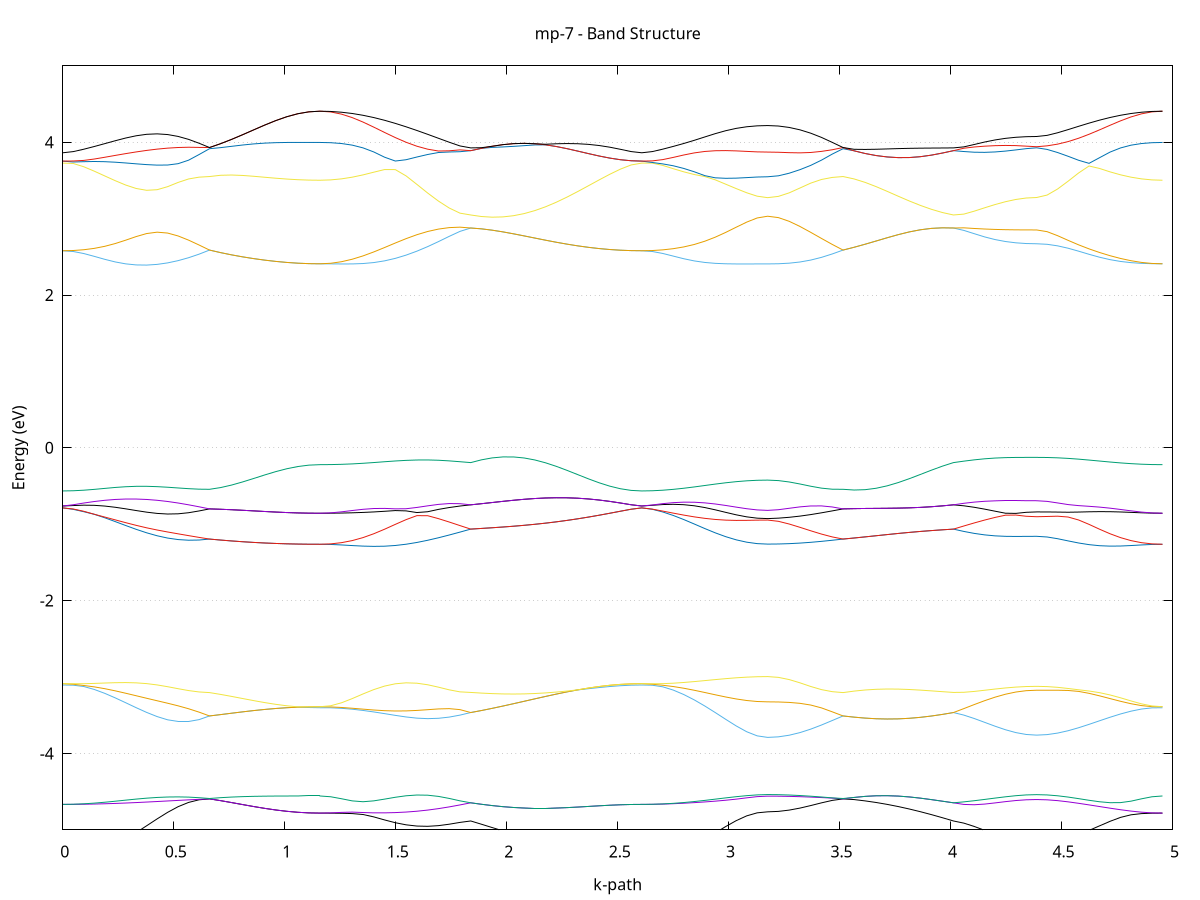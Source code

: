 set title 'mp-7 - Band Structure'
set xlabel 'k-path'
set ylabel 'Energy (eV)'
set grid y
set yrange [-5:5]
set terminal png size 800,600
set output 'mp-7_bands_gnuplot.png'
plot '-' using 1:2 with lines notitle, '-' using 1:2 with lines notitle, '-' using 1:2 with lines notitle, '-' using 1:2 with lines notitle, '-' using 1:2 with lines notitle, '-' using 1:2 with lines notitle, '-' using 1:2 with lines notitle, '-' using 1:2 with lines notitle, '-' using 1:2 with lines notitle, '-' using 1:2 with lines notitle, '-' using 1:2 with lines notitle, '-' using 1:2 with lines notitle, '-' using 1:2 with lines notitle, '-' using 1:2 with lines notitle, '-' using 1:2 with lines notitle, '-' using 1:2 with lines notitle, '-' using 1:2 with lines notitle, '-' using 1:2 with lines notitle, '-' using 1:2 with lines notitle, '-' using 1:2 with lines notitle, '-' using 1:2 with lines notitle, '-' using 1:2 with lines notitle, '-' using 1:2 with lines notitle, '-' using 1:2 with lines notitle, '-' using 1:2 with lines notitle, '-' using 1:2 with lines notitle, '-' using 1:2 with lines notitle, '-' using 1:2 with lines notitle, '-' using 1:2 with lines notitle, '-' using 1:2 with lines notitle, '-' using 1:2 with lines notitle, '-' using 1:2 with lines notitle, '-' using 1:2 with lines notitle, '-' using 1:2 with lines notitle, '-' using 1:2 with lines notitle, '-' using 1:2 with lines notitle, '-' using 1:2 with lines notitle, '-' using 1:2 with lines notitle, '-' using 1:2 with lines notitle, '-' using 1:2 with lines notitle, '-' using 1:2 with lines notitle, '-' using 1:2 with lines notitle, '-' using 1:2 with lines notitle, '-' using 1:2 with lines notitle, '-' using 1:2 with lines notitle, '-' using 1:2 with lines notitle, '-' using 1:2 with lines notitle, '-' using 1:2 with lines notitle, '-' using 1:2 with lines notitle, '-' using 1:2 with lines notitle, '-' using 1:2 with lines notitle, '-' using 1:2 with lines notitle, '-' using 1:2 with lines notitle, '-' using 1:2 with lines notitle, '-' using 1:2 with lines notitle, '-' using 1:2 with lines notitle, '-' using 1:2 with lines notitle, '-' using 1:2 with lines notitle, '-' using 1:2 with lines notitle, '-' using 1:2 with lines notitle, '-' using 1:2 with lines notitle, '-' using 1:2 with lines notitle, '-' using 1:2 with lines notitle, '-' using 1:2 with lines notitle
0.000000 -16.343415
0.047223 -16.342115
0.094446 -16.338515
0.141670 -16.332515
0.188893 -16.324715
0.236116 -16.315315
0.283339 -16.304915
0.330563 -16.294015
0.377786 -16.283415
0.425009 -16.273415
0.472232 -16.264715
0.519456 -16.257815
0.566679 -16.252715
0.613902 -16.249615
0.661125 -16.248415
0.661125 -16.248415
0.710859 -16.246015
0.760594 -16.243615
0.810328 -16.241415
0.860062 -16.239315
0.909796 -16.237515
0.959530 -16.235915
1.009264 -16.234615
1.058999 -16.233615
1.108733 -16.233015
1.158467 -16.232815
1.158467 -16.232815
1.207016 -16.233815
1.255565 -16.236815
1.304115 -16.241415
1.352664 -16.247215
1.401213 -16.253615
1.449762 -16.260215
1.498312 -16.266415
1.546861 -16.271715
1.595410 -16.275915
1.643959 -16.278815
1.692508 -16.280415
1.741058 -16.280815
1.789607 -16.280315
1.838156 -16.279315
1.838156 -16.279315
1.886319 -16.283615
1.934482 -16.288215
1.982645 -16.293015
2.030807 -16.298115
2.078970 -16.303415
2.127133 -16.308715
2.175296 -16.314015
2.223459 -16.319315
2.271621 -16.324315
2.319784 -16.328915
2.367947 -16.333115
2.416110 -16.336615
2.464273 -16.339515
2.512435 -16.341615
2.560598 -16.342915
2.608761 -16.343415
2.608761 -16.343415
2.656019 -16.342115
2.703276 -16.338415
2.750534 -16.332415
2.797791 -16.324515
2.845049 -16.315215
2.892306 -16.305015
2.939564 -16.294515
2.986822 -16.284615
3.034079 -16.276015
3.081337 -16.269215
3.128594 -16.264915
3.175852 -16.263515
3.175852 -16.263515
3.224401 -16.262915
3.272950 -16.261115
3.321500 -16.258515
3.370049 -16.255415
3.418598 -16.252315
3.467147 -16.249815
3.515697 -16.248415
3.515697 -16.248415
3.565431 -16.250915
3.615165 -16.253515
3.664899 -16.256115
3.714633 -16.258915
3.764367 -16.261715
3.814102 -16.264715
3.863836 -16.268015
3.913570 -16.271515
3.963304 -16.275215
4.013038 -16.279315
4.013038 -16.279315
4.059873 -16.281315
4.106708 -16.283215
4.153543 -16.285015
4.200378 -16.286715
4.247213 -16.288115
4.294048 -16.289115
4.340883 -16.289815
4.387718 -16.290015
4.387718 -16.290015
4.434976 -16.289115
4.482234 -16.286415
4.529491 -16.282015
4.576749 -16.276315
4.624006 -16.269515
4.671264 -16.262215
4.718522 -16.254715
4.765779 -16.247715
4.813037 -16.241615
4.860294 -16.236815
4.907552 -16.233815
4.954809 -16.232815
e
0.000000 -14.588215
0.047223 -14.590515
0.094446 -14.597115
0.141670 -14.607515
0.188893 -14.621015
0.236116 -14.636515
0.283339 -14.652815
0.330563 -14.668615
0.377786 -14.682815
0.425009 -14.694315
0.472232 -14.702315
0.519456 -14.706115
0.566679 -14.705615
0.613902 -14.700915
0.661125 -14.692715
0.661125 -14.692715
0.710859 -14.693515
0.760594 -14.693815
0.810328 -14.693715
0.860062 -14.693315
0.909796 -14.692715
0.959530 -14.692015
1.009264 -14.691415
1.058999 -14.690915
1.108733 -14.690615
1.158467 -14.690515
1.158467 -14.690515
1.207016 -14.690515
1.255565 -14.690715
1.304115 -14.690815
1.352664 -14.690815
1.401213 -14.690515
1.449762 -14.689715
1.498312 -14.688215
1.546861 -14.685815
1.595410 -14.682515
1.643959 -14.678215
1.692508 -14.672815
1.741058 -14.666415
1.789607 -14.659215
1.838156 -14.651415
1.838156 -14.651415
1.886319 -14.645115
1.934482 -14.638815
1.982645 -14.632615
2.030807 -14.626615
2.078970 -14.620815
2.127133 -14.615315
2.175296 -14.610315
2.223459 -14.605715
2.271621 -14.601615
2.319784 -14.598115
2.367947 -14.595015
2.416110 -14.592615
2.464273 -14.590715
2.512435 -14.589315
2.560598 -14.588515
2.608761 -14.588215
2.608761 -14.588215
2.656019 -14.590615
2.703276 -14.597615
2.750534 -14.608815
2.797791 -14.623615
2.845049 -14.640815
2.892306 -14.659415
2.939564 -14.678315
2.986822 -14.695915
3.034079 -14.711315
3.081337 -14.723115
3.128594 -14.730615
3.175852 -14.733115
3.175852 -14.733115
3.224401 -14.732215
3.272950 -14.729315
3.321500 -14.724615
3.370049 -14.718415
3.418598 -14.710815
3.467147 -14.702115
3.515697 -14.692715
3.515697 -14.692715
3.565431 -14.691315
3.615165 -14.689315
3.664899 -14.686615
3.714633 -14.683315
3.764367 -14.679315
3.814102 -14.674615
3.863836 -14.669415
3.913570 -14.663815
3.963304 -14.657715
4.013038 -14.651415
4.013038 -14.651415
4.059873 -14.656715
4.106708 -14.661415
4.153543 -14.665415
4.200378 -14.668515
4.247213 -14.670915
4.294048 -14.672615
4.340883 -14.673615
4.387718 -14.673915
4.387718 -14.673915
4.434976 -14.674215
4.482234 -14.675015
4.529491 -14.676315
4.576749 -14.678015
4.624006 -14.680115
4.671264 -14.682215
4.718522 -14.684315
4.765779 -14.686315
4.813037 -14.688015
4.860294 -14.689315
4.907552 -14.690215
4.954809 -14.690515
e
0.000000 -14.588215
0.047223 -14.588815
0.094446 -14.590815
0.141670 -14.594115
0.188893 -14.598615
0.236116 -14.604415
0.283339 -14.611415
0.330563 -14.619515
0.377786 -14.628615
0.425009 -14.638615
0.472232 -14.649215
0.519456 -14.660215
0.566679 -14.671315
0.613902 -14.682215
0.661125 -14.692715
0.661125 -14.692715
0.710859 -14.693515
0.760594 -14.693815
0.810328 -14.693715
0.860062 -14.693315
0.909796 -14.692715
0.959530 -14.692015
1.009264 -14.691415
1.058999 -14.690915
1.108733 -14.690615
1.158467 -14.690515
1.158467 -14.690515
1.207016 -14.688515
1.255565 -14.682815
1.304115 -14.674115
1.352664 -14.663215
1.401213 -14.651415
1.449762 -14.640015
1.498312 -14.630215
1.546861 -14.623015
1.595410 -14.619315
1.643959 -14.619415
1.692508 -14.623315
1.741058 -14.630515
1.789607 -14.640215
1.838156 -14.651415
1.838156 -14.651415
1.886319 -14.645115
1.934482 -14.638815
1.982645 -14.632615
2.030807 -14.626615
2.078970 -14.620815
2.127133 -14.615315
2.175296 -14.610315
2.223459 -14.605715
2.271621 -14.601615
2.319784 -14.598115
2.367947 -14.595015
2.416110 -14.592615
2.464273 -14.590715
2.512435 -14.589315
2.560598 -14.588515
2.608761 -14.588215
2.608761 -14.588215
2.656019 -14.588815
2.703276 -14.590515
2.750534 -14.593115
2.797791 -14.596615
2.845049 -14.600615
2.892306 -14.604915
2.939564 -14.609215
2.986822 -14.613115
3.034079 -14.616515
3.081337 -14.619115
3.128594 -14.620715
3.175852 -14.621215
3.175852 -14.621215
3.224401 -14.623615
3.272950 -14.630315
3.321500 -14.640615
3.370049 -14.653515
3.418598 -14.667515
3.467147 -14.681015
3.515697 -14.692715
3.515697 -14.692715
3.565431 -14.691315
3.615165 -14.689315
3.664899 -14.686615
3.714633 -14.683315
3.764367 -14.679315
3.814102 -14.674615
3.863836 -14.669415
3.913570 -14.663815
3.963304 -14.657715
4.013038 -14.651415
4.013038 -14.651415
4.059873 -14.640115
4.106708 -14.629315
4.153543 -14.619515
4.200378 -14.611015
4.247213 -14.604015
4.294048 -14.598815
4.340883 -14.595615
4.387718 -14.594515
4.387718 -14.594515
4.434976 -14.596115
4.482234 -14.600815
4.529491 -14.608215
4.576749 -14.618015
4.624006 -14.629415
4.671264 -14.641815
4.718522 -14.654215
4.765779 -14.665915
4.813037 -14.676015
4.860294 -14.683815
4.907552 -14.688815
4.954809 -14.690515
e
0.000000 -11.288215
0.047223 -11.289015
0.094446 -11.291215
0.141670 -11.294515
0.188893 -11.298415
0.236116 -11.302115
0.283339 -11.305115
0.330563 -11.306615
0.377786 -11.306115
0.425009 -11.303215
0.472232 -11.297515
0.519456 -11.289015
0.566679 -11.278015
0.613902 -11.264615
0.661125 -11.249615
0.661125 -11.249615
0.710859 -11.253215
0.760594 -11.256815
0.810328 -11.260415
0.860062 -11.263815
0.909796 -11.266915
0.959530 -11.269515
1.009264 -11.271715
1.058999 -11.273415
1.108733 -11.274415
1.158467 -11.274715
1.158467 -11.274715
1.207016 -11.275915
1.255565 -11.279415
1.304115 -11.284615
1.352664 -11.290815
1.401213 -11.297015
1.449762 -11.302215
1.498312 -11.305215
1.546861 -11.305315
1.595410 -11.301815
1.643959 -11.294515
1.692508 -11.283615
1.741058 -11.269815
1.789607 -11.253815
1.838156 -11.237115
1.838156 -11.237115
1.886319 -11.239315
1.934482 -11.242215
1.982645 -11.245515
2.030807 -11.249415
2.078970 -11.253515
2.127133 -11.257915
2.175296 -11.262515
2.223459 -11.266915
2.271621 -11.271315
2.319784 -11.275415
2.367947 -11.279115
2.416110 -11.282215
2.464273 -11.284815
2.512435 -11.286715
2.560598 -11.287915
2.608761 -11.288215
2.608761 -11.288215
2.656019 -11.289215
2.703276 -11.291915
2.750534 -11.296215
2.797791 -11.301715
2.845049 -11.308115
2.892306 -11.314915
2.939564 -11.321515
2.986822 -11.327615
3.034079 -11.332815
3.081337 -11.336815
3.128594 -11.339315
3.175852 -11.340115
3.175852 -11.340115
3.224401 -11.337315
3.272950 -11.329315
3.321500 -11.316915
3.370049 -11.301215
3.418598 -11.283615
3.467147 -11.265915
3.515697 -11.249615
3.515697 -11.249615
3.565431 -11.246115
3.615165 -11.242915
3.664899 -11.240115
3.714633 -11.237815
3.764367 -11.236015
3.814102 -11.234815
3.863836 -11.234315
3.913570 -11.234515
3.963304 -11.235415
4.013038 -11.237115
4.013038 -11.237115
4.059873 -11.252315
4.106708 -11.267415
4.153543 -11.281615
4.200378 -11.294315
4.247213 -11.304915
4.294048 -11.312915
4.340883 -11.317915
4.387718 -11.319615
4.387718 -11.319615
4.434976 -11.318815
4.482234 -11.316615
4.529491 -11.313015
4.576749 -11.308415
4.624006 -11.303015
4.671264 -11.297215
4.718522 -11.291415
4.765779 -11.285915
4.813037 -11.281315
4.860294 -11.277715
4.907552 -11.275515
4.954809 -11.274715
e
0.000000 -11.288215
0.047223 -11.286315
0.094446 -11.280515
0.141670 -11.271515
0.188893 -11.260215
0.236116 -11.247715
0.283339 -11.235215
0.330563 -11.224215
0.377786 -11.215715
0.425009 -11.210715
0.472232 -11.209915
0.519456 -11.213715
0.566679 -11.221915
0.613902 -11.234215
0.661125 -11.249615
0.661125 -11.249615
0.710859 -11.253215
0.760594 -11.256815
0.810328 -11.260415
0.860062 -11.263815
0.909796 -11.266915
0.959530 -11.269515
1.009264 -11.271715
1.058999 -11.273415
1.108733 -11.274415
1.158467 -11.274715
1.158467 -11.274715
1.207016 -11.272815
1.255565 -11.267215
1.304115 -11.258515
1.352664 -11.247515
1.401213 -11.235215
1.449762 -11.223015
1.498312 -11.212115
1.546861 -11.203615
1.595410 -11.198815
1.643959 -11.198215
1.692508 -11.202115
1.741058 -11.210415
1.789607 -11.222415
1.838156 -11.237115
1.838156 -11.237115
1.886319 -11.239315
1.934482 -11.242215
1.982645 -11.245515
2.030807 -11.249415
2.078970 -11.253515
2.127133 -11.257915
2.175296 -11.262515
2.223459 -11.266915
2.271621 -11.271315
2.319784 -11.275415
2.367947 -11.279115
2.416110 -11.282215
2.464273 -11.284815
2.512435 -11.286715
2.560598 -11.287915
2.608761 -11.288215
2.608761 -11.288215
2.656019 -11.286115
2.703276 -11.279715
2.750534 -11.269615
2.797791 -11.256415
2.845049 -11.240915
2.892306 -11.224115
2.939564 -11.207315
2.986822 -11.191515
3.034079 -11.177915
3.081337 -11.167415
3.128594 -11.160815
3.175852 -11.158615
3.175852 -11.158615
3.224401 -11.161215
3.272950 -11.168815
3.321500 -11.180815
3.370049 -11.196115
3.418598 -11.213615
3.467147 -11.231815
3.515697 -11.249615
3.515697 -11.249615
3.565431 -11.246115
3.615165 -11.242915
3.664899 -11.240115
3.714633 -11.237815
3.764367 -11.236015
3.814102 -11.234815
3.863836 -11.234315
3.913570 -11.234515
3.963304 -11.235415
4.013038 -11.237115
4.013038 -11.237115
4.059873 -11.224515
4.106708 -11.213515
4.153543 -11.204315
4.200378 -11.196815
4.247213 -11.191115
4.294048 -11.187115
4.340883 -11.184715
4.387718 -11.183915
4.387718 -11.183915
4.434976 -11.185615
4.482234 -11.190515
4.529491 -11.198115
4.576749 -11.208015
4.624006 -11.219215
4.671264 -11.231115
4.718522 -11.242715
4.765779 -11.253315
4.813037 -11.262215
4.860294 -11.269015
4.907552 -11.273315
4.954809 -11.274715
e
0.000000 -8.618315
0.047223 -8.616115
0.094446 -8.609715
0.141670 -8.599415
0.188893 -8.585915
0.236116 -8.570015
0.283339 -8.552515
0.330563 -8.534315
0.377786 -8.516215
0.425009 -8.499015
0.472232 -8.483415
0.519456 -8.469915
0.566679 -8.459215
0.613902 -8.451615
0.661125 -8.447515
0.661125 -8.447515
0.710859 -8.430815
0.760594 -8.416215
0.810328 -8.404015
0.860062 -8.393915
0.909796 -8.385915
0.959530 -8.379815
1.009264 -8.375415
1.058999 -8.372415
1.108733 -8.370615
1.158467 -8.370115
1.158467 -8.370115
1.207016 -8.374915
1.255565 -8.388915
1.304115 -8.411115
1.352664 -8.439815
1.401213 -8.472915
1.449762 -8.508015
1.498312 -8.542915
1.546861 -8.575315
1.595410 -8.603415
1.643959 -8.625915
1.692508 -8.642015
1.741058 -8.651615
1.789607 -8.655215
1.838156 -8.653615
1.838156 -8.653615
1.886319 -8.665915
1.934482 -8.675215
1.982645 -8.681315
2.030807 -8.684315
2.078970 -8.684215
2.127133 -8.681515
2.175296 -8.676415
2.223459 -8.669415
2.271621 -8.661215
2.319784 -8.652415
2.367947 -8.643615
2.416110 -8.635315
2.464273 -8.628315
2.512435 -8.622915
2.560598 -8.619515
2.608761 -8.618315
2.608761 -8.618315
2.656019 -8.616015
2.703276 -8.609515
2.750534 -8.599115
2.797791 -8.585915
2.845049 -8.570815
2.892306 -8.554915
2.939564 -8.539515
2.986822 -8.525515
3.034079 -8.513715
3.081337 -8.504915
3.128594 -8.499415
3.175852 -8.497515
3.175852 -8.497515
3.224401 -8.495715
3.272950 -8.490415
3.321500 -8.482315
3.370049 -8.472715
3.418598 -8.462715
3.467147 -8.453815
3.515697 -8.447515
3.515697 -8.447515
3.565431 -8.466315
3.615165 -8.486815
3.664899 -8.508715
3.714633 -8.531515
3.764367 -8.554615
3.814102 -8.577515
3.863836 -8.599415
3.913570 -8.619715
3.963304 -8.638015
4.013038 -8.653615
4.013038 -8.653615
4.059873 -8.658515
4.106708 -8.660415
4.153543 -8.660015
4.200378 -8.658115
4.247213 -8.655615
4.294048 -8.653215
4.340883 -8.651415
4.387718 -8.650815
4.387718 -8.650815
4.434976 -8.646115
4.482234 -8.632215
4.529491 -8.610115
4.576749 -8.581315
4.624006 -8.547615
4.671264 -8.511415
4.718522 -8.475115
4.765779 -8.441115
4.813037 -8.411815
4.860294 -8.389215
4.907552 -8.374915
4.954809 -8.370115
e
0.000000 -5.928415
0.047223 -5.929815
0.094446 -5.933915
0.141670 -5.940615
0.188893 -5.949515
0.236116 -5.960215
0.283339 -5.972315
0.330563 -5.985115
0.377786 -5.998215
0.425009 -6.010715
0.472232 -6.022115
0.519456 -6.031615
0.566679 -6.038715
0.613902 -6.043115
0.661125 -6.044815
0.661125 -6.044815
0.710859 -6.046415
0.760594 -6.047315
0.810328 -6.047715
0.860062 -6.047515
0.909796 -6.047015
0.959530 -6.046215
1.009264 -6.045515
1.058999 -6.044815
1.108733 -6.044315
1.158467 -6.044215
1.158467 -6.044215
1.207016 -6.043015
1.255565 -6.039515
1.304115 -6.034115
1.352664 -6.027115
1.401213 -6.019215
1.449762 -6.011015
1.498312 -6.003415
1.546861 -5.997015
1.595410 -5.992315
1.643959 -5.989615
1.692508 -5.988715
1.741058 -5.989415
1.789607 -5.991015
1.838156 -5.993015
1.838156 -5.993015
1.886319 -5.986215
1.934482 -5.979715
1.982645 -5.973315
2.030807 -5.967315
2.078970 -5.961615
2.127133 -5.956315
2.175296 -5.951515
2.223459 -5.947015
2.271621 -5.943015
2.319784 -5.939415
2.367947 -5.936215
2.416110 -5.933515
2.464273 -5.931315
2.512435 -5.929715
2.560598 -5.928715
2.608761 -5.928415
2.608761 -5.928415
2.656019 -5.929815
2.703276 -5.934015
2.750534 -5.940715
2.797791 -5.949615
2.845049 -5.960215
2.892306 -5.971715
2.939564 -5.983515
2.986822 -5.994715
3.034079 -6.004515
3.081337 -6.012115
3.128594 -6.017015
3.175852 -6.018615
3.175852 -6.018615
3.224401 -6.019915
3.272950 -6.023215
3.321500 -6.028215
3.370049 -6.033815
3.418598 -6.039115
3.467147 -6.043015
3.515697 -6.044815
3.515697 -6.044815
3.565431 -6.042415
3.615165 -6.039315
3.664899 -6.035415
3.714633 -6.030815
3.764367 -6.025515
3.814102 -6.019715
3.863836 -6.013415
3.913570 -6.006815
3.963304 -5.999915
4.013038 -5.993015
4.013038 -5.993015
4.059873 -5.989615
4.106708 -5.986115
4.153543 -5.982615
4.200378 -5.979415
4.247213 -5.976515
4.294048 -5.974415
4.340883 -5.973015
4.387718 -5.972515
4.387718 -5.972515
4.434976 -5.973715
4.482234 -5.977215
4.529491 -5.982815
4.576749 -5.990215
4.624006 -5.998815
4.671264 -6.008115
4.718522 -6.017415
4.765779 -6.026115
4.813037 -6.033615
4.860294 -6.039315
4.907552 -6.042915
4.954809 -6.044215
e
0.000000 -5.375915
0.047223 -5.368315
0.094446 -5.345715
0.141670 -5.308615
0.188893 -5.257715
0.236116 -5.194115
0.283339 -5.119615
0.330563 -5.036415
0.377786 -4.947615
0.425009 -4.857615
0.472232 -4.772115
0.519456 -4.697915
0.566679 -4.641915
0.613902 -4.607615
0.661125 -4.595715
0.661125 -4.595715
0.710859 -4.618615
0.760594 -4.643915
0.810328 -4.670115
0.860062 -4.695815
0.909796 -4.719715
0.959530 -4.740815
1.009264 -4.758115
1.058999 -4.771015
1.108733 -4.779015
1.158467 -4.781715
1.158467 -4.781715
1.207016 -4.782215
1.255565 -4.784115
1.304115 -4.788015
1.352664 -4.800115
1.401213 -4.831315
1.449762 -4.871115
1.498312 -4.907615
1.546861 -4.935215
1.595410 -4.951215
1.643959 -4.954715
1.692508 -4.945915
1.741058 -4.927215
1.789607 -4.903515
1.838156 -4.884715
1.838156 -4.884715
1.886319 -4.927415
1.934482 -4.970815
1.982645 -5.014615
2.030807 -5.058115
2.078970 -5.100815
2.127133 -5.142215
2.175296 -5.181715
2.223459 -5.218815
2.271621 -5.253115
2.319784 -5.284015
2.367947 -5.311015
2.416110 -5.333815
2.464273 -5.351915
2.512435 -5.365115
2.560598 -5.373215
2.608761 -5.375915
2.608761 -5.375915
2.656019 -5.368215
2.703276 -5.345315
2.750534 -5.307815
2.797791 -5.256615
2.845049 -5.193215
2.892306 -5.119915
2.939564 -5.039815
2.986822 -4.957715
3.034079 -4.880715
3.081337 -4.818015
3.128594 -4.778315
3.175852 -4.765115
3.175852 -4.765115
3.224401 -4.759315
3.272950 -4.742415
3.321500 -4.716115
3.370049 -4.683015
3.418598 -4.647415
3.467147 -4.615315
3.515697 -4.595715
3.515697 -4.595715
3.565431 -4.604615
3.615165 -4.621915
3.664899 -4.642915
3.714633 -4.667615
3.764367 -4.696015
3.814102 -4.728015
3.863836 -4.763315
3.913570 -4.801415
3.963304 -4.842115
4.013038 -4.884715
4.013038 -4.884715
4.059873 -4.913015
4.106708 -4.956615
4.153543 -5.007715
4.200378 -5.058215
4.247213 -5.102215
4.294048 -5.135915
4.340883 -5.157015
4.387718 -5.164215
4.387718 -5.164215
4.434976 -5.157415
4.482234 -5.137215
4.529491 -5.104515
4.576749 -5.060615
4.624006 -5.007515
4.671264 -4.948615
4.718522 -4.889315
4.765779 -4.837915
4.813037 -4.804115
4.860294 -4.788415
4.907552 -4.782915
4.954809 -4.781715
e
0.000000 -4.667615
0.047223 -4.667115
0.094446 -4.665615
0.141670 -4.663015
0.188893 -4.659515
0.236116 -4.655115
0.283339 -4.649815
0.330563 -4.643815
0.377786 -4.637115
0.425009 -4.630115
0.472232 -4.622815
0.519456 -4.615515
0.566679 -4.608315
0.613902 -4.601715
0.661125 -4.595715
0.661125 -4.595715
0.710859 -4.618615
0.760594 -4.643915
0.810328 -4.670115
0.860062 -4.695815
0.909796 -4.719715
0.959530 -4.740815
1.009264 -4.758115
1.058999 -4.771015
1.108733 -4.779015
1.158467 -4.781715
1.158467 -4.781715
1.207016 -4.778915
1.255565 -4.772415
1.304115 -4.768715
1.352664 -4.774215
1.401213 -4.778615
1.449762 -4.778515
1.498312 -4.775015
1.546861 -4.768015
1.595410 -4.757215
1.643959 -4.742215
1.692508 -4.723215
1.741058 -4.700515
1.789607 -4.674715
1.838156 -4.646915
1.838156 -4.646915
1.886319 -4.666115
1.934482 -4.683215
1.982645 -4.697415
2.030807 -4.708215
2.078970 -4.715315
2.127133 -4.718715
2.175296 -4.718715
2.223459 -4.715615
2.271621 -4.710015
2.319784 -4.702715
2.367947 -4.694515
2.416110 -4.686215
2.464273 -4.678715
2.512435 -4.672715
2.560598 -4.668915
2.608761 -4.667615
2.608761 -4.667615
2.656019 -4.666615
2.703276 -4.663615
2.750534 -4.658815
2.797791 -4.652415
2.845049 -4.644615
2.892306 -4.635615
2.939564 -4.625315
2.986822 -4.613315
3.034079 -4.599015
3.081337 -4.581915
3.128594 -4.566115
3.175852 -4.559715
3.175852 -4.559715
3.224401 -4.560515
3.272950 -4.562815
3.321500 -4.566715
3.370049 -4.572015
3.418598 -4.578415
3.467147 -4.585315
3.515697 -4.595715
3.515697 -4.595715
3.565431 -4.576715
3.615165 -4.562715
3.664899 -4.554915
3.714633 -4.553715
3.764367 -4.559015
3.814102 -4.570115
3.863836 -4.586015
3.913570 -4.605115
3.963304 -4.625915
4.013038 -4.646915
4.013038 -4.646915
4.059873 -4.668215
4.106708 -4.672315
4.153543 -4.663615
4.200378 -4.648415
4.247213 -4.631715
4.294048 -4.617215
4.340883 -4.607515
4.387718 -4.604215
4.387718 -4.604215
4.434976 -4.607915
4.482234 -4.618415
4.529491 -4.634215
4.576749 -4.653415
4.624006 -4.674315
4.671264 -4.695815
4.718522 -4.717215
4.765779 -4.737515
4.813037 -4.755415
4.860294 -4.769615
4.907552 -4.778615
4.954809 -4.781715
e
0.000000 -4.667615
0.047223 -4.665715
0.094446 -4.660015
0.141670 -4.651115
0.188893 -4.639515
0.236116 -4.626115
0.283339 -4.612015
0.330563 -4.598315
0.377786 -4.586215
0.425009 -4.576815
0.472232 -4.571115
0.519456 -4.569515
0.566679 -4.572315
0.613902 -4.580115
0.661125 -4.590615
0.661125 -4.590615
0.710859 -4.579815
0.760594 -4.571815
0.810328 -4.566115
0.860062 -4.562315
0.909796 -4.559915
0.959530 -4.558515
1.009264 -4.557915
1.058999 -4.557615
1.108733 -4.557515
1.158467 -4.557515
1.158467 -4.557515
1.207016 -4.567715
1.255565 -4.593615
1.304115 -4.621715
1.352664 -4.632915
1.401213 -4.621415
1.449762 -4.598715
1.498312 -4.574415
1.546861 -4.554915
1.595410 -4.545015
1.643959 -4.547415
1.692508 -4.563015
1.741058 -4.589615
1.789607 -4.621215
1.838156 -4.646915
1.838156 -4.646915
1.886319 -4.666115
1.934482 -4.683215
1.982645 -4.697415
2.030807 -4.708215
2.078970 -4.715315
2.127133 -4.718715
2.175296 -4.718715
2.223459 -4.715615
2.271621 -4.710015
2.319784 -4.702715
2.367947 -4.694515
2.416110 -4.686215
2.464273 -4.678715
2.512435 -4.672715
2.560598 -4.668915
2.608761 -4.667615
2.608761 -4.667615
2.656019 -4.666115
2.703276 -4.661515
2.750534 -4.653915
2.797791 -4.643515
2.845049 -4.630515
2.892306 -4.615515
2.939564 -4.599115
2.986822 -4.582515
3.034079 -4.566815
3.081337 -4.553415
3.128594 -4.543315
3.175852 -4.539015
3.175852 -4.539015
3.224401 -4.540515
3.272950 -4.544915
3.321500 -4.551715
3.370049 -4.560515
3.418598 -4.570815
3.467147 -4.582515
3.515697 -4.590615
3.515697 -4.590615
3.565431 -4.576715
3.615165 -4.562715
3.664899 -4.554915
3.714633 -4.553715
3.764367 -4.559015
3.814102 -4.570115
3.863836 -4.586015
3.913570 -4.605115
3.963304 -4.625915
4.013038 -4.646915
4.013038 -4.646915
4.059873 -4.634615
4.106708 -4.619615
4.153543 -4.602715
4.200378 -4.585215
4.247213 -4.568415
4.294048 -4.553815
4.340883 -4.543715
4.387718 -4.540115
4.387718 -4.540115
4.434976 -4.543915
4.482234 -4.554915
4.529491 -4.571715
4.576749 -4.592315
4.624006 -4.614015
4.671264 -4.633215
4.718522 -4.645415
4.765779 -4.644315
4.813037 -4.625415
4.860294 -4.594715
4.907552 -4.567915
4.954809 -4.557515
e
0.000000 -3.104915
0.047223 -3.107315
0.094446 -3.124515
0.141670 -3.162915
0.188893 -3.213815
0.236116 -3.273015
0.283339 -3.336815
0.330563 -3.401615
0.377786 -3.463515
0.425009 -3.518115
0.472232 -3.560415
0.519456 -3.584315
0.566679 -3.584315
0.613902 -3.558115
0.661125 -3.509815
0.661125 -3.509815
0.710859 -3.492315
0.760594 -3.474115
0.810328 -3.456315
0.860062 -3.439615
0.909796 -3.424815
0.959530 -3.412215
1.009264 -3.402215
1.058999 -3.395015
1.108733 -3.399515
1.158467 -3.402415
1.158467 -3.402415
1.207016 -3.403215
1.255565 -3.409715
1.304115 -3.421615
1.352664 -3.437815
1.401213 -3.457415
1.449762 -3.479515
1.498312 -3.502415
1.546861 -3.523215
1.595410 -3.538615
1.643959 -3.545115
1.692508 -3.540615
1.741058 -3.524915
1.789607 -3.499015
1.838156 -3.465315
1.838156 -3.465315
1.886319 -3.439015
1.934482 -3.410615
1.982645 -3.380615
2.030807 -3.349515
2.078970 -3.317815
2.127133 -3.285915
2.175296 -3.254415
2.223459 -3.223915
2.271621 -3.195015
2.319784 -3.169215
2.367947 -3.153615
2.416110 -3.138415
2.464273 -3.124915
2.512435 -3.114215
2.560598 -3.107315
2.608761 -3.104915
2.608761 -3.104915
2.656019 -3.107715
2.703276 -3.128515
2.750534 -3.171215
2.797791 -3.229315
2.845049 -3.299515
2.892306 -3.379015
2.939564 -3.465115
2.986822 -3.553915
3.034079 -3.640315
3.081337 -3.716315
3.128594 -3.770515
3.175852 -3.790615
3.175852 -3.790615
3.224401 -3.783415
3.272950 -3.762115
3.321500 -3.727915
3.370049 -3.682515
3.418598 -3.628515
3.467147 -3.569515
3.515697 -3.509815
3.515697 -3.509815
3.565431 -3.525515
3.615165 -3.538115
3.664899 -3.546515
3.714633 -3.550015
3.764367 -3.548115
3.814102 -3.540615
3.863836 -3.528115
3.913570 -3.510915
3.963304 -3.489715
4.013038 -3.465315
4.013038 -3.465315
4.059873 -3.498815
4.106708 -3.543415
4.153543 -3.593515
4.200378 -3.644015
4.247213 -3.690315
4.294048 -3.727715
4.340883 -3.752415
4.387718 -3.761015
4.387718 -3.761015
4.434976 -3.754115
4.482234 -3.734315
4.529491 -3.703615
4.576749 -3.664515
4.624006 -3.620015
4.671264 -3.573215
4.718522 -3.527015
4.765779 -3.484115
4.813037 -3.447415
4.860294 -3.419515
4.907552 -3.404015
4.954809 -3.402415
e
0.000000 -3.087115
0.047223 -3.094915
0.094446 -3.111115
0.141670 -3.129115
0.188893 -3.152815
0.236116 -3.181115
0.283339 -3.212515
0.330563 -3.245415
0.377786 -3.278415
0.425009 -3.310915
0.472232 -3.343315
0.519456 -3.377315
0.566679 -3.415615
0.613902 -3.459915
0.661125 -3.509815
0.661125 -3.509815
0.710859 -3.492315
0.760594 -3.474115
0.810328 -3.456315
0.860062 -3.439615
0.909796 -3.424815
0.959530 -3.412215
1.009264 -3.402215
1.058999 -3.395015
1.108733 -3.390715
1.158467 -3.389215
1.158467 -3.389215
1.207016 -3.391815
1.255565 -3.398915
1.304115 -3.409115
1.352664 -3.420815
1.401213 -3.432215
1.449762 -3.440915
1.498312 -3.445015
1.546861 -3.443815
1.595410 -3.437615
1.643959 -3.428015
1.692508 -3.418115
1.741058 -3.414215
1.789607 -3.427115
1.838156 -3.465315
1.838156 -3.465315
1.886319 -3.439015
1.934482 -3.410615
1.982645 -3.380615
2.030807 -3.349515
2.078970 -3.317815
2.127133 -3.285915
2.175296 -3.254415
2.223459 -3.223915
2.271621 -3.195015
2.319784 -3.168515
2.367947 -3.144915
2.416110 -3.124715
2.464273 -3.108615
2.512435 -3.096715
2.560598 -3.089515
2.608761 -3.087115
2.608761 -3.087115
2.656019 -3.094615
2.703276 -3.108215
2.750534 -3.124815
2.797791 -3.147015
2.845049 -3.173515
2.892306 -3.202615
2.939564 -3.232715
2.986822 -3.261615
3.034079 -3.287315
3.081337 -3.307715
3.128594 -3.320815
3.175852 -3.325315
3.175852 -3.325315
3.224401 -3.327015
3.272950 -3.332715
3.321500 -3.344715
3.370049 -3.367115
3.418598 -3.404615
3.467147 -3.456115
3.515697 -3.509815
3.515697 -3.509815
3.565431 -3.525515
3.615165 -3.538115
3.664899 -3.546515
3.714633 -3.550015
3.764367 -3.548115
3.814102 -3.540615
3.863836 -3.528115
3.913570 -3.510915
3.963304 -3.489715
4.013038 -3.465315
4.013038 -3.465315
4.059873 -3.413715
4.106708 -3.360915
4.153543 -3.310115
4.200378 -3.264115
4.247213 -3.225615
4.294048 -3.196815
4.340883 -3.179115
4.387718 -3.173215
4.387718 -3.173215
4.434976 -3.173015
4.482234 -3.173215
4.529491 -3.176415
4.576749 -3.188515
4.624006 -3.213715
4.671264 -3.246615
4.718522 -3.282515
4.765779 -3.318015
4.813037 -3.349715
4.860294 -3.374415
4.907552 -3.388215
4.954809 -3.389215
e
0.000000 -3.087115
0.047223 -3.088115
0.094446 -3.087715
0.141670 -3.084015
0.188893 -3.078915
0.236116 -3.074615
0.283339 -3.073115
0.330563 -3.076615
0.377786 -3.086615
0.425009 -3.103715
0.472232 -3.126915
0.519456 -3.153115
0.566679 -3.177615
0.613902 -3.195715
0.661125 -3.204215
0.661125 -3.204215
0.710859 -3.227815
0.760594 -3.254115
0.810328 -3.281815
0.860062 -3.309215
0.909796 -3.335015
0.959530 -3.357915
1.009264 -3.376715
1.058999 -3.390815
1.108733 -3.390715
1.158467 -3.389215
1.158467 -3.389215
1.207016 -3.376515
1.255565 -3.337915
1.304115 -3.282715
1.352664 -3.221815
1.401213 -3.164915
1.449762 -3.119115
1.498312 -3.088915
1.546861 -3.076415
1.595410 -3.081315
1.643959 -3.101615
1.692508 -3.133015
1.741058 -3.168115
1.789607 -3.194615
1.838156 -3.202115
1.838156 -3.202115
1.886319 -3.210715
1.934482 -3.217415
1.982645 -3.221615
2.030807 -3.223015
2.078970 -3.221315
2.127133 -3.216315
2.175296 -3.208315
2.223459 -3.197315
2.271621 -3.184015
2.319784 -3.168515
2.367947 -3.144915
2.416110 -3.124715
2.464273 -3.108615
2.512435 -3.096715
2.560598 -3.089515
2.608761 -3.087115
2.608761 -3.087115
2.656019 -3.088115
2.703276 -3.087115
2.750534 -3.081115
2.797791 -3.071715
2.845049 -3.060215
2.892306 -3.047315
2.939564 -3.034115
2.986822 -3.021615
3.034079 -3.010515
3.081337 -3.002015
3.128594 -2.996515
3.175852 -2.994615
3.175852 -2.994615
3.224401 -3.004815
3.272950 -3.033715
3.321500 -3.076415
3.370049 -3.124215
3.418598 -3.165415
3.467147 -3.192115
3.515697 -3.204215
3.515697 -3.204215
3.565431 -3.184715
3.615165 -3.170115
3.664899 -3.161015
3.714633 -3.157315
3.764367 -3.158515
3.814102 -3.163615
3.863836 -3.171715
3.913570 -3.181615
3.963304 -3.192015
4.013038 -3.202115
4.013038 -3.202115
4.059873 -3.200215
4.106708 -3.189015
4.153543 -3.173615
4.200378 -3.157715
4.247213 -3.143415
4.294048 -3.132215
4.340883 -3.124915
4.387718 -3.122315
4.387718 -3.122315
4.434976 -3.125615
4.482234 -3.135215
4.529491 -3.150415
4.576749 -3.167315
4.624006 -3.183515
4.671264 -3.205115
4.718522 -3.234915
4.765779 -3.272215
4.813037 -3.313215
4.860294 -3.351515
4.907552 -3.379115
4.954809 -3.389215
e
0.000000 -0.786215
0.047223 -0.805615
0.094446 -0.836115
0.141670 -0.870015
0.188893 -0.915415
0.236116 -0.965415
0.283339 -1.016815
0.330563 -1.066815
0.377786 -1.112415
0.425009 -1.151215
0.472232 -1.181215
0.519456 -1.200915
0.566679 -1.209515
0.613902 -1.207115
0.661125 -1.194415
0.661125 -1.194415
0.710859 -1.207315
0.760594 -1.219015
0.810328 -1.229315
0.860062 -1.238315
0.909796 -1.245815
0.959530 -1.251915
1.009264 -1.256615
1.058999 -1.259915
1.108733 -1.261915
1.158467 -1.262515
1.158467 -1.262515
1.207016 -1.264915
1.255565 -1.271315
1.304115 -1.279515
1.352664 -1.286615
1.401213 -1.290015
1.449762 -1.287715
1.498312 -1.278415
1.546861 -1.261915
1.595410 -1.238915
1.643959 -1.210315
1.692508 -1.177415
1.741058 -1.141315
1.789607 -1.103215
1.838156 -1.064015
1.838156 -1.064015
1.886319 -1.055215
1.934482 -1.046315
1.982645 -1.036715
2.030807 -1.026215
2.078970 -1.014315
2.127133 -1.000915
2.175296 -0.985915
2.223459 -0.969015
2.271621 -0.950215
2.319784 -0.929415
2.367947 -0.906815
2.416110 -0.882415
2.464273 -0.856615
2.512435 -0.830015
2.560598 -0.803815
2.608761 -0.786215
2.608761 -0.786215
2.656019 -0.804315
2.703276 -0.839715
2.750534 -0.885315
2.797791 -0.938815
2.845049 -0.997015
2.892306 -1.056215
2.939564 -1.112615
2.986822 -1.162915
3.034079 -1.204415
3.081337 -1.235115
3.128594 -1.254015
3.175852 -1.260315
3.175852 -1.260315
3.224401 -1.258815
3.272950 -1.254415
3.321500 -1.247015
3.370049 -1.236915
3.418598 -1.224315
3.467147 -1.209915
3.515697 -1.194415
3.515697 -1.194415
3.565431 -1.180515
3.615165 -1.165815
3.664899 -1.150715
3.714633 -1.135615
3.764367 -1.120915
3.814102 -1.107215
3.863836 -1.094615
3.913570 -1.083415
3.963304 -1.073315
4.013038 -1.064015
4.013038 -1.064015
4.059873 -1.094515
4.106708 -1.120115
4.153543 -1.139515
4.200378 -1.152315
4.247213 -1.158615
4.294048 -1.160115
4.340883 -1.159115
4.387718 -1.158415
4.387718 -1.158415
4.434976 -1.167215
4.482234 -1.189715
4.529491 -1.218215
4.576749 -1.245615
4.624006 -1.267415
4.671264 -1.281315
4.718522 -1.286915
4.765779 -1.285415
4.813037 -1.279215
4.860294 -1.271315
4.907552 -1.264915
4.954809 -1.262515
e
0.000000 -0.786215
0.047223 -0.800715
0.094446 -0.830615
0.141670 -0.869515
0.188893 -0.905915
0.236116 -0.942915
0.283339 -0.979715
0.330563 -1.014815
0.377786 -1.047115
0.425009 -1.075815
0.472232 -1.101615
0.519456 -1.125715
0.566679 -1.149315
0.613902 -1.172415
0.661125 -1.194415
0.661125 -1.194415
0.710859 -1.207315
0.760594 -1.219015
0.810328 -1.229315
0.860062 -1.238315
0.909796 -1.245815
0.959530 -1.251915
1.009264 -1.256615
1.058999 -1.259915
1.108733 -1.261915
1.158467 -1.262515
1.158467 -1.262515
1.207016 -1.257415
1.255565 -1.241615
1.304115 -1.214415
1.352664 -1.175215
1.401213 -1.124815
1.449762 -1.065615
1.498312 -1.001915
1.546861 -0.939915
1.595410 -0.887815
1.643959 -0.888615
1.692508 -0.926915
1.741058 -0.971215
1.789607 -1.018015
1.838156 -1.064015
1.838156 -1.064015
1.886319 -1.055215
1.934482 -1.046315
1.982645 -1.036715
2.030807 -1.026215
2.078970 -1.014315
2.127133 -1.000915
2.175296 -0.985915
2.223459 -0.969015
2.271621 -0.950215
2.319784 -0.929415
2.367947 -0.906815
2.416110 -0.882415
2.464273 -0.856615
2.512435 -0.830015
2.560598 -0.803815
2.608761 -0.786215
2.608761 -0.786215
2.656019 -0.802415
2.703276 -0.828115
2.750534 -0.854815
2.797791 -0.880515
2.845049 -0.903715
2.892306 -0.923015
2.939564 -0.937515
2.986822 -0.946515
3.034079 -0.950115
3.081337 -0.949315
3.128594 -0.946815
3.175852 -0.945615
3.175852 -0.945615
3.224401 -0.962115
3.272950 -0.997415
3.321500 -1.040615
3.370049 -1.086015
3.418598 -1.129215
3.467147 -1.166315
3.515697 -1.194415
3.515697 -1.194415
3.565431 -1.180515
3.615165 -1.165815
3.664899 -1.150715
3.714633 -1.135615
3.764367 -1.120915
3.814102 -1.107215
3.863836 -1.094615
3.913570 -1.083415
3.963304 -1.073315
4.013038 -1.064015
4.013038 -1.064015
4.059873 -1.023215
4.106708 -0.983315
4.153543 -0.945515
4.200378 -0.911115
4.247213 -0.881915
4.294048 -0.880015
4.340883 -0.895915
4.387718 -0.901815
4.387718 -0.901815
4.434976 -0.898715
4.482234 -0.894915
4.529491 -0.905815
4.576749 -0.944415
4.624006 -1.002115
4.671264 -1.065315
4.718522 -1.124815
4.765779 -1.175415
4.813037 -1.214615
4.860294 -1.241715
4.907552 -1.257415
4.954809 -1.262515
e
0.000000 -0.761715
0.047223 -0.755615
0.094446 -0.750715
0.141670 -0.752715
0.188893 -0.762215
0.236116 -0.778115
0.283339 -0.798615
0.330563 -0.821015
0.377786 -0.842215
0.425009 -0.858515
0.472232 -0.866615
0.519456 -0.863815
0.566679 -0.849615
0.613902 -0.826415
0.661125 -0.799415
0.661125 -0.799415
0.710859 -0.804215
0.760594 -0.810315
0.810328 -0.817615
0.860062 -0.825415
0.909796 -0.833415
0.959530 -0.840915
1.009264 -0.847315
1.058999 -0.852215
1.108733 -0.855315
1.158467 -0.856415
1.158467 -0.856415
1.207016 -0.855715
1.255565 -0.853815
1.304115 -0.850515
1.352664 -0.845715
1.401213 -0.839215
1.449762 -0.830715
1.498312 -0.821515
1.546861 -0.825515
1.595410 -0.847215
1.643959 -0.836615
1.692508 -0.806015
1.741058 -0.781715
1.789607 -0.762015
1.838156 -0.746215
1.838156 -0.746215
1.886319 -0.731515
1.934482 -0.716115
1.982645 -0.700815
2.030807 -0.686415
2.078970 -0.673715
2.127133 -0.663615
2.175296 -0.656615
2.223459 -0.653315
2.271621 -0.654215
2.319784 -0.659515
2.367947 -0.669215
2.416110 -0.683215
2.464273 -0.701115
2.512435 -0.722215
2.560598 -0.745115
2.608761 -0.761715
2.608761 -0.761715
2.656019 -0.752215
2.703276 -0.742515
2.750534 -0.739415
2.797791 -0.744415
2.845049 -0.758515
2.892306 -0.781515
2.939564 -0.811415
2.986822 -0.844715
3.034079 -0.876915
3.081337 -0.903515
3.128594 -0.920715
3.175852 -0.926415
3.175852 -0.926415
3.224401 -0.920615
3.272950 -0.909515
3.321500 -0.893815
3.370049 -0.873915
3.418598 -0.850715
3.467147 -0.825515
3.515697 -0.799415
3.515697 -0.799415
3.565431 -0.796015
3.615165 -0.793915
3.664899 -0.792615
3.714633 -0.791315
3.764367 -0.789315
3.814102 -0.785615
3.863836 -0.779715
3.913570 -0.771115
3.963304 -0.759815
4.013038 -0.746215
4.013038 -0.746215
4.059873 -0.758915
4.106708 -0.778315
4.153543 -0.802515
4.200378 -0.829415
4.247213 -0.855915
4.294048 -0.858315
4.340883 -0.844015
4.387718 -0.839115
4.387718 -0.839115
4.434976 -0.839415
4.482234 -0.841115
4.529491 -0.843115
4.576749 -0.840915
4.624006 -0.837215
4.671264 -0.835315
4.718522 -0.836115
4.765779 -0.839615
4.813037 -0.844915
4.860294 -0.850515
4.907552 -0.854815
4.954809 -0.856415
e
0.000000 -0.761715
0.047223 -0.745115
0.094446 -0.722815
0.141670 -0.703015
0.188893 -0.687015
0.236116 -0.675915
0.283339 -0.670315
0.330563 -0.670415
0.377786 -0.675915
0.425009 -0.686715
0.472232 -0.702315
0.519456 -0.722315
0.566679 -0.745815
0.613902 -0.771915
0.661125 -0.799415
0.661125 -0.799415
0.710859 -0.804215
0.760594 -0.810315
0.810328 -0.817615
0.860062 -0.825415
0.909796 -0.833415
0.959530 -0.840915
1.009264 -0.847315
1.058999 -0.852215
1.108733 -0.855315
1.158467 -0.856415
1.158467 -0.856415
1.207016 -0.851415
1.255565 -0.838015
1.304115 -0.820715
1.352664 -0.804815
1.401213 -0.794615
1.449762 -0.792915
1.498312 -0.798815
1.546861 -0.797315
1.595410 -0.780415
1.643959 -0.759515
1.692508 -0.740415
1.741058 -0.729615
1.789607 -0.731215
1.838156 -0.746215
1.838156 -0.746215
1.886319 -0.731515
1.934482 -0.716115
1.982645 -0.700815
2.030807 -0.686415
2.078970 -0.673715
2.127133 -0.663615
2.175296 -0.656615
2.223459 -0.653315
2.271621 -0.654215
2.319784 -0.659515
2.367947 -0.669215
2.416110 -0.683215
2.464273 -0.701115
2.512435 -0.722215
2.560598 -0.745115
2.608761 -0.761715
2.608761 -0.761715
2.656019 -0.748215
2.703276 -0.730715
2.750534 -0.717715
2.797791 -0.711215
2.845049 -0.712115
2.892306 -0.720415
2.939564 -0.735015
2.986822 -0.754415
3.034079 -0.776215
3.081337 -0.797015
3.128594 -0.812815
3.175852 -0.818915
3.175852 -0.818915
3.224401 -0.810115
3.272950 -0.791415
3.321500 -0.773015
3.370049 -0.761015
3.418598 -0.760415
3.467147 -0.774215
3.515697 -0.799415
3.515697 -0.799415
3.565431 -0.796015
3.615165 -0.793915
3.664899 -0.792615
3.714633 -0.791315
3.764367 -0.789315
3.814102 -0.785615
3.863836 -0.779715
3.913570 -0.771115
3.963304 -0.759815
4.013038 -0.746215
4.013038 -0.746215
4.059873 -0.726115
4.106708 -0.710615
4.153543 -0.699915
4.200378 -0.693915
4.247213 -0.691515
4.294048 -0.691515
4.340883 -0.692215
4.387718 -0.692615
4.387718 -0.692615
4.434976 -0.700915
4.482234 -0.721315
4.529491 -0.742815
4.576749 -0.756515
4.624006 -0.765615
4.671264 -0.776015
4.718522 -0.789815
4.765779 -0.806815
4.813037 -0.824915
4.860294 -0.841015
4.907552 -0.852315
4.954809 -0.856415
e
0.000000 -0.564515
0.047223 -0.561915
0.094446 -0.554715
0.141670 -0.543915
0.188893 -0.531215
0.236116 -0.518815
0.283339 -0.509315
0.330563 -0.504015
0.377786 -0.503815
0.425009 -0.508215
0.472232 -0.515915
0.519456 -0.525415
0.566679 -0.534615
0.613902 -0.541315
0.661125 -0.542915
0.661125 -0.542915
0.710859 -0.520515
0.760594 -0.487415
0.810328 -0.446515
0.860062 -0.401215
0.909796 -0.355015
0.959530 -0.311515
1.009264 -0.273915
1.058999 -0.244915
1.108733 -0.226615
1.158467 -0.220415
1.158467 -0.220415
1.207016 -0.219315
1.255565 -0.216015
1.304115 -0.210415
1.352664 -0.202415
1.401213 -0.192715
1.449762 -0.182115
1.498312 -0.172115
1.546861 -0.164215
1.595410 -0.159415
1.643959 -0.158715
1.692508 -0.162615
1.741058 -0.170815
1.789607 -0.181815
1.838156 -0.193415
1.838156 -0.193415
1.886319 -0.157215
1.934482 -0.131915
1.982645 -0.119115
2.030807 -0.119415
2.078970 -0.133015
2.127133 -0.159015
2.175296 -0.196215
2.223459 -0.242315
2.271621 -0.294715
2.319784 -0.350315
2.367947 -0.405615
2.416110 -0.457115
2.464273 -0.501515
2.512435 -0.535615
2.560598 -0.557115
2.608761 -0.564515
2.608761 -0.564515
2.656019 -0.562015
2.703276 -0.554915
2.750534 -0.543715
2.797791 -0.529115
2.845049 -0.512015
2.892306 -0.493415
2.939564 -0.474815
2.986822 -0.457615
3.034079 -0.443015
3.081337 -0.431915
3.128594 -0.424915
3.175852 -0.422615
3.175852 -0.422615
3.224401 -0.429015
3.272950 -0.447015
3.321500 -0.473415
3.370049 -0.502815
3.418598 -0.527915
3.467147 -0.541815
3.515697 -0.542915
3.515697 -0.542915
3.565431 -0.552415
3.615165 -0.547915
3.664899 -0.529215
3.714633 -0.497415
3.764367 -0.454715
3.814102 -0.403915
3.863836 -0.348815
3.913570 -0.292815
3.963304 -0.239915
4.013038 -0.193415
4.013038 -0.193415
4.059873 -0.174415
4.106708 -0.157415
4.153543 -0.143615
4.200378 -0.133915
4.247213 -0.128315
4.294048 -0.125915
4.340883 -0.125215
4.387718 -0.125115
4.387718 -0.125115
4.434976 -0.126515
4.482234 -0.130915
4.529491 -0.138215
4.576749 -0.148215
4.624006 -0.160215
4.671264 -0.173015
4.718522 -0.185815
4.765779 -0.197415
4.813037 -0.207115
4.860294 -0.214415
4.907552 -0.218915
4.954809 -0.220415
e
0.000000 2.579885
0.047223 2.569985
0.094446 2.543385
0.141670 2.506585
0.188893 2.467785
0.236116 2.433485
0.283339 2.408385
0.330563 2.394385
0.377786 2.392185
0.425009 2.401285
0.472232 2.420885
0.519456 2.450285
0.566679 2.488585
0.613902 2.534985
0.661125 2.588685
0.661125 2.588685
0.710859 2.555485
0.760594 2.525985
0.810328 2.499885
0.860062 2.476985
0.909796 2.457085
0.959530 2.440385
1.009264 2.426985
1.058999 2.417085
1.108733 2.411085
1.158467 2.409085
1.158467 2.409085
1.207016 2.408385
1.255565 2.406985
1.304115 2.407385
1.352664 2.412585
1.401213 2.425185
1.449762 2.447485
1.498312 2.480085
1.546861 2.522685
1.595410 2.574285
1.643959 2.633785
1.692508 2.699385
1.741058 2.768185
1.789607 2.833385
1.838156 2.877585
1.838156 2.877585
1.886319 2.866685
1.934482 2.849285
1.982645 2.827085
2.030807 2.801485
2.078970 2.774085
2.127133 2.745885
2.175296 2.717985
2.223459 2.691285
2.271621 2.666485
2.319784 2.644085
2.367947 2.624785
2.416110 2.608685
2.464273 2.596085
2.512435 2.586985
2.560598 2.581685
2.608761 2.579885
2.608761 2.579885
2.656019 2.570185
2.703276 2.544385
2.750534 2.509985
2.797791 2.475385
2.845049 2.446885
2.892306 2.426885
2.939564 2.414985
2.986822 2.409285
3.034079 2.407185
3.081337 2.406985
3.128594 2.407385
3.175852 2.407585
3.175852 2.407585
3.224401 2.409685
3.272950 2.417285
3.321500 2.432585
3.370049 2.457885
3.418598 2.493485
3.467147 2.538085
3.515697 2.588685
3.515697 2.588685
3.565431 2.625385
3.615165 2.665385
3.664899 2.707585
3.714633 2.750185
3.764367 2.790785
3.814102 2.826485
3.863836 2.854385
3.913570 2.872585
3.963304 2.880085
4.013038 2.877585
4.013038 2.877585
4.059873 2.846185
4.106708 2.803285
4.153543 2.761085
4.200378 2.726385
4.247213 2.700785
4.294048 2.683785
4.340883 2.674385
4.387718 2.671385
4.387718 2.671385
4.434976 2.664385
4.482234 2.644185
4.529491 2.613085
4.576749 2.574485
4.624006 2.533385
4.671264 2.495185
4.718522 2.463485
4.765779 2.439885
4.813037 2.424185
4.860294 2.414985
4.907552 2.410385
4.954809 2.409085
e
0.000000 2.579885
0.047223 2.583085
0.094446 2.593085
0.141670 2.610885
0.188893 2.637685
0.236116 2.673985
0.283339 2.718185
0.330563 2.765385
0.377786 2.804985
0.425009 2.823085
0.472232 2.811485
0.519456 2.773685
0.566679 2.718885
0.613902 2.655185
0.661125 2.588685
0.661125 2.588685
0.710859 2.555485
0.760594 2.525985
0.810328 2.499885
0.860062 2.476985
0.909796 2.457085
0.959530 2.440385
1.009264 2.426985
1.058999 2.417085
1.108733 2.411085
1.158467 2.409085
1.158467 2.409085
1.207016 2.415885
1.255565 2.436185
1.304115 2.468885
1.352664 2.512385
1.401213 2.564385
1.449762 2.621885
1.498312 2.681185
1.546861 2.738385
1.595410 2.789685
1.643959 2.831985
1.692508 2.863385
1.741058 2.882685
1.789607 2.888685
1.838156 2.877585
1.838156 2.877585
1.886319 2.866685
1.934482 2.849285
1.982645 2.827085
2.030807 2.801485
2.078970 2.774085
2.127133 2.745885
2.175296 2.717985
2.223459 2.691285
2.271621 2.666485
2.319784 2.644085
2.367947 2.624785
2.416110 2.608685
2.464273 2.596085
2.512435 2.586985
2.560598 2.581685
2.608761 2.579885
2.608761 2.579885
2.656019 2.582685
2.703276 2.591585
2.750534 2.606885
2.797791 2.629885
2.845049 2.661785
2.892306 2.704185
2.939564 2.757385
2.986822 2.819885
3.034079 2.887885
3.081337 2.954485
3.128594 3.008985
3.175852 3.031885
3.175852 3.031885
3.224401 3.013685
3.272950 2.965185
3.321500 2.897685
3.370049 2.820785
3.418598 2.740785
3.467147 2.662385
3.515697 2.588685
3.515697 2.588685
3.565431 2.625385
3.615165 2.665385
3.664899 2.707585
3.714633 2.750185
3.764367 2.790785
3.814102 2.826485
3.863836 2.854385
3.913570 2.872585
3.963304 2.880085
4.013038 2.877585
4.013038 2.877585
4.059873 2.879885
4.106708 2.871485
4.153543 2.864285
4.200378 2.859085
4.247213 2.855685
4.294048 2.853585
4.340883 2.852585
4.387718 2.852185
4.387718 2.852185
4.434976 2.829685
4.482234 2.777185
4.529491 2.716185
4.576749 2.657485
4.624006 2.604485
4.671264 2.557085
4.718522 2.515185
4.765779 2.478985
4.813037 2.449385
4.860294 2.427285
4.907552 2.413685
4.954809 2.409085
e
0.000000 3.727285
0.047223 3.722285
0.094446 3.679585
0.141670 3.621885
0.188893 3.559485
0.236116 3.497285
0.283339 3.440185
0.330563 3.395085
0.377786 3.371285
0.425009 3.378985
0.472232 3.418685
0.519456 3.473985
0.566679 3.519585
0.613902 3.543185
0.661125 3.551385
0.661125 3.551385
0.710859 3.567785
0.760594 3.571185
0.810328 3.565585
0.860062 3.554785
0.909796 3.541985
0.959530 3.529385
1.009264 3.518385
1.058999 3.509885
1.108733 3.504685
1.158467 3.502885
1.158467 3.502885
1.207016 3.507385
1.255565 3.520885
1.304115 3.542985
1.352664 3.572885
1.401213 3.608285
1.449762 3.642685
1.498312 3.642085
1.546861 3.559485
1.595410 3.448685
1.643959 3.335685
1.692508 3.230285
1.741058 3.139485
1.789607 3.072085
1.838156 3.048185
1.838156 3.048185
1.886319 3.027985
1.934482 3.019385
1.982645 3.022885
2.030807 3.038585
2.078970 3.066385
2.127133 3.105685
2.175296 3.155585
2.223459 3.214885
2.271621 3.281785
2.319784 3.354285
2.367947 3.429985
2.416110 3.506485
2.464273 3.580485
2.512435 3.648185
2.560598 3.702885
2.608761 3.727285
2.608761 3.727285
2.656019 3.726885
2.703276 3.696885
2.750534 3.654085
2.797791 3.613085
2.845049 3.577885
2.892306 3.551285
2.939564 3.508485
2.986822 3.451185
3.034079 3.393685
3.081337 3.339085
3.128594 3.294185
3.175852 3.274885
3.175852 3.274885
3.224401 3.291685
3.272950 3.337785
3.321500 3.401185
3.370049 3.465085
3.418598 3.512985
3.467147 3.539785
3.515697 3.551385
3.515697 3.551385
3.565431 3.519985
3.615165 3.474685
3.664899 3.418985
3.714633 3.357285
3.764367 3.293585
3.814102 3.231385
3.863836 3.173585
3.913570 3.122585
3.963304 3.080185
4.013038 3.048185
4.013038 3.048185
4.059873 3.059585
4.106708 3.098085
4.153543 3.142185
4.200378 3.184485
4.247213 3.221785
4.294048 3.251185
4.340883 3.270285
4.387718 3.276785
4.387718 3.276785
4.434976 3.308785
4.482234 3.388085
4.529491 3.489985
4.576749 3.597685
4.624006 3.689385
4.671264 3.657185
4.718522 3.612585
4.765779 3.573985
4.813037 3.543085
4.860294 3.520785
4.907552 3.507385
4.954809 3.502885
e
0.000000 3.753385
0.047223 3.741685
0.094446 3.745685
0.141670 3.748385
0.188893 3.745785
0.236116 3.738985
0.283339 3.729085
0.330563 3.717785
0.377786 3.707485
0.425009 3.700785
0.472232 3.702085
0.519456 3.719685
0.566679 3.765285
0.613902 3.839085
0.661125 3.915785
0.661125 3.915785
0.710859 3.929585
0.760594 3.946885
0.810328 3.964085
0.860062 3.978485
0.909796 3.988785
0.959530 3.994685
1.009264 3.997385
1.058999 3.997885
1.108733 3.997685
1.158467 3.997485
1.158467 3.997485
1.207016 3.994385
1.255565 3.983685
1.304115 3.962485
1.352664 3.926685
1.401213 3.873185
1.449762 3.804685
1.498312 3.754385
1.546861 3.771585
1.595410 3.806885
1.643959 3.839785
1.692508 3.865785
1.741058 3.872785
1.789607 3.876585
1.838156 3.890085
1.838156 3.890085
1.886319 3.920385
1.934482 3.932785
1.982645 3.938785
2.030807 3.946485
2.078970 3.955685
2.127133 3.965185
2.175296 3.966385
2.223459 3.944385
2.271621 3.916385
2.319784 3.884685
2.367947 3.851885
2.416110 3.820485
2.464273 3.792985
2.512435 3.771585
2.560598 3.758085
2.608761 3.753385
2.608761 3.753385
2.656019 3.735585
2.703276 3.716785
2.750534 3.692385
2.797791 3.657485
2.845049 3.613785
2.892306 3.563385
2.939564 3.534685
2.986822 3.528185
3.034079 3.530285
3.081337 3.537385
3.128594 3.544985
3.175852 3.548285
3.175852 3.548285
3.224401 3.561085
3.272950 3.594885
3.321500 3.641285
3.370049 3.697485
3.418598 3.766185
3.467147 3.845485
3.515697 3.915785
3.515697 3.915785
3.565431 3.888085
3.615165 3.852885
3.664899 3.825885
3.714633 3.807685
3.764367 3.798885
3.814102 3.799985
3.863836 3.811185
3.913570 3.831485
3.963304 3.858885
4.013038 3.890085
4.013038 3.890085
4.059873 3.878785
4.106708 3.869785
4.153543 3.867985
4.200378 3.873285
4.247213 3.884385
4.294048 3.899785
4.340883 3.916485
4.387718 3.927685
4.387718 3.927685
4.434976 3.906485
4.482234 3.865785
4.529491 3.816685
4.576749 3.764585
4.624006 3.724185
4.671264 3.797885
4.718522 3.871285
4.765779 3.925685
4.813037 3.961885
4.860294 3.983385
4.907552 3.994285
4.954809 3.997485
e
0.000000 3.753385
0.047223 3.754985
0.094446 3.762485
0.141670 3.780485
0.188893 3.803585
0.236116 3.827785
0.283339 3.851385
0.330563 3.873485
0.377786 3.893385
0.425009 3.910185
0.472232 3.923085
0.519456 3.931485
0.566679 3.934885
0.613902 3.932685
0.661125 3.931085
0.661125 3.931085
0.710859 3.981285
0.760594 4.037685
0.810328 4.098785
0.860062 4.162185
0.909796 4.224985
0.959530 4.283585
1.009264 4.334285
1.058999 4.373485
1.108733 4.398285
1.158467 4.406785
1.158467 4.406785
1.207016 4.396985
1.255565 4.368285
1.304115 4.322885
1.352664 4.264485
1.401213 4.197985
1.449762 4.128585
1.498312 4.061185
1.546861 3.999885
1.595410 3.948385
1.643959 3.909485
1.692508 3.885485
1.741058 3.888285
1.789607 3.900385
1.838156 3.890085
1.838156 3.890085
1.886319 3.920385
1.934482 3.947485
1.982645 3.968685
2.030807 3.981885
2.078970 3.985885
2.127133 3.980585
2.175296 3.966385
2.223459 3.944385
2.271621 3.916385
2.319784 3.884685
2.367947 3.851885
2.416110 3.820485
2.464273 3.792985
2.512435 3.771585
2.560598 3.758085
2.608761 3.753385
2.608761 3.753385
2.656019 3.756185
2.703276 3.772985
2.750534 3.801785
2.797791 3.833385
2.845049 3.860685
2.892306 3.879485
2.939564 3.889085
2.986822 3.890985
3.034079 3.887185
3.081337 3.880485
3.128594 3.874185
3.175852 3.871585
3.175852 3.871585
3.224401 3.869185
3.272950 3.863985
3.321500 3.861285
3.370049 3.866285
3.418598 3.880685
3.467147 3.901985
3.515697 3.931085
3.515697 3.931085
3.565431 3.888085
3.615165 3.852885
3.664899 3.825885
3.714633 3.807685
3.764367 3.798885
3.814102 3.799985
3.863836 3.811185
3.913570 3.831485
3.963304 3.858885
4.013038 3.890085
4.013038 3.890085
4.059873 3.921885
4.106708 3.938285
4.153543 3.948785
4.200378 3.955585
4.247213 3.958285
4.294048 3.956285
4.340883 3.949185
4.387718 3.941585
4.387718 3.941585
4.434976 3.953285
4.482234 3.975485
4.529491 4.008785
4.576749 4.052485
4.624006 4.104685
4.671264 4.162385
4.718522 4.222285
4.765779 4.280285
4.813037 4.331785
4.860294 4.372185
4.907552 4.397985
4.954809 4.406785
e
0.000000 3.862385
0.047223 3.877785
0.094446 3.908885
0.141670 3.944285
0.188893 3.981785
0.236116 4.019785
0.283339 4.055485
0.330563 4.084985
0.377786 4.104185
0.425009 4.110085
0.472232 4.100985
0.519456 4.076585
0.566679 4.037985
0.613902 3.987385
0.661125 3.931085
0.661125 3.931085
0.710859 3.981285
0.760594 4.037685
0.810328 4.098785
0.860062 4.162185
0.909796 4.224985
0.959530 4.283585
1.009264 4.334285
1.058999 4.373485
1.108733 4.398285
1.158467 4.406785
1.158467 4.406785
1.207016 4.403485
1.255565 4.393385
1.304115 4.376685
1.352664 4.353185
1.401213 4.323485
1.449762 4.287885
1.498312 4.247185
1.546861 4.202385
1.595410 4.154385
1.643959 4.104085
1.692508 4.052385
1.741058 4.000685
1.789607 3.951985
1.838156 3.926385
1.838156 3.926385
1.886319 3.928785
1.934482 3.947485
1.982645 3.968685
2.030807 3.981885
2.078970 3.985885
2.127133 3.980585
2.175296 3.973985
2.223459 3.980385
2.271621 3.983185
2.319784 3.980885
2.367947 3.972585
2.416110 3.957585
2.464273 3.935685
2.512435 3.907885
2.560598 3.878185
2.608761 3.862385
2.608761 3.862385
2.656019 3.877985
2.703276 3.909785
2.750534 3.945685
2.797791 3.983885
2.845049 4.025285
2.892306 4.069185
2.939564 4.112585
2.986822 4.151185
3.034079 4.181785
3.081337 4.202985
3.128594 4.214985
3.175852 4.218785
3.175852 4.218785
3.224401 4.212685
3.272950 4.194085
3.321500 4.162785
3.370049 4.118785
3.418598 4.063385
3.467147 3.998285
3.515697 3.931085
3.515697 3.931085
3.565431 3.907985
3.615165 3.906285
3.664899 3.908585
3.714633 3.912785
3.764367 3.917085
3.814102 3.920485
3.863836 3.922785
3.913570 3.924085
3.963304 3.925085
4.013038 3.926385
4.013038 3.926385
4.059873 3.939585
4.106708 3.970885
4.153543 4.003085
4.200378 4.030385
4.247213 4.051185
4.294048 4.065185
4.340883 4.072985
4.387718 4.075485
4.387718 4.075485
4.434976 4.090285
4.482234 4.124285
4.529491 4.165585
4.576749 4.208585
4.624006 4.250585
4.671264 4.289585
4.718522 4.324185
4.765779 4.353385
4.813037 4.376485
4.860294 4.393285
4.907552 4.403485
4.954809 4.406785
e
0.000000 5.948685
0.047223 5.966985
0.094446 6.019685
0.141670 6.099885
0.188893 6.196385
0.236116 6.288685
0.283339 6.336385
0.330563 6.323985
0.377786 6.291485
0.425009 6.260485
0.472232 6.236285
0.519456 6.219985
0.566679 6.211885
0.613902 6.212085
0.661125 6.219585
0.661125 6.219585
0.710859 6.305685
0.760594 6.403785
0.810328 6.513385
0.860062 6.633785
0.909796 6.763385
0.959530 6.898185
1.009264 7.030785
1.058999 7.147985
1.108733 7.231285
1.158467 7.261785
1.158467 7.261785
1.207016 7.267185
1.255565 7.275985
1.304115 7.263685
1.352664 7.186885
1.401213 7.035385
1.449762 6.876485
1.498312 6.741485
1.546861 6.635285
1.595410 6.553185
1.643959 6.486385
1.692508 6.427185
1.741058 6.372685
1.789607 6.325485
1.838156 6.289985
1.838156 6.289985
1.886319 6.398985
1.934482 6.509485
1.982645 6.607685
2.030807 6.677085
2.078970 6.701385
2.127133 6.666085
2.175296 6.576885
2.223459 6.465385
2.271621 6.354885
2.319784 6.254385
2.367947 6.166385
2.416110 6.091585
2.464273 6.031085
2.512435 5.985985
2.560598 5.958185
2.608761 5.948685
2.608761 5.948685
2.656019 5.967185
2.703276 6.020185
2.750534 6.100485
2.797791 6.196985
2.845049 6.292085
2.892306 6.348385
2.939564 6.333885
2.986822 6.293285
3.034079 6.255585
3.081337 6.228085
3.128594 6.211885
3.175852 6.206685
3.175852 6.206685
3.224401 6.201485
3.272950 6.191185
3.321500 6.183985
3.370049 6.183185
3.418598 6.189285
3.467147 6.201485
3.515697 6.219585
3.515697 6.219585
3.565431 6.146085
3.615165 6.086085
3.664899 6.041085
3.714633 6.012885
3.764367 6.003785
3.814102 6.015785
3.863836 6.050485
3.913570 6.108885
3.963304 6.189785
4.013038 6.289985
4.013038 6.289985
4.059873 6.345385
4.106708 6.407285
4.153543 6.461785
4.200378 6.485685
4.247213 6.463585
4.294048 6.416585
4.340883 6.376485
4.387718 6.361385
4.387718 6.361385
4.434976 6.379385
4.482234 6.432285
4.529491 6.517285
4.576749 6.629785
4.624006 6.764585
4.671264 6.915385
4.718522 7.074285
4.765779 7.222785
4.813037 7.298885
4.860294 7.289885
4.907552 7.269785
4.954809 7.261785
e
0.000000 7.096085
0.047223 7.026885
0.094446 6.903885
0.141670 6.784085
0.188893 6.683185
0.236116 6.616785
0.283339 6.618285
0.330563 6.695385
0.377786 6.799385
0.425009 6.899585
0.472232 6.988885
0.519456 7.076485
0.566679 7.169785
0.613902 7.261685
0.661125 7.332585
0.661125 7.332585
0.710859 7.385385
0.760594 7.439185
0.810328 7.493385
0.860062 7.549085
0.909796 7.607485
0.959530 7.668185
1.009264 7.728485
1.058999 7.782785
1.108733 7.822385
1.158467 7.837185
1.158467 7.837185
1.207016 7.773285
1.255565 7.642785
1.304115 7.484985
1.352664 7.335585
1.401213 7.233985
1.449762 7.153185
1.498312 7.087785
1.546861 7.044785
1.595410 7.031285
1.643959 7.051685
1.692508 7.106385
1.741058 7.189885
1.789607 7.290085
1.838156 7.385285
1.838156 7.385285
1.886319 7.429885
1.934482 7.464385
1.982645 7.475785
2.030807 7.311085
2.078970 7.155285
2.127133 7.041885
2.175296 6.980685
2.223459 6.952985
2.271621 6.945285
2.319784 6.955685
2.367947 6.986385
2.416110 7.039285
2.464273 7.110085
2.512435 7.099385
2.560598 7.096285
2.608761 7.096085
2.608761 7.096085
2.656019 7.025285
2.703276 6.900785
2.750534 6.778285
2.797791 6.670885
2.845049 6.588185
2.892306 6.556685
2.939564 6.592385
2.986822 6.629685
3.034079 6.630885
3.081337 6.608085
3.128594 6.584385
3.175852 6.574885
3.175852 6.574885
3.224401 6.605385
3.272950 6.689785
3.321500 6.814285
3.370049 6.964685
3.418598 7.120685
3.467147 7.250285
3.515697 7.332585
3.515697 7.332585
3.565431 7.284185
3.615165 7.244385
3.664899 7.216485
3.714633 7.202785
3.764367 7.203685
3.814102 7.219185
3.863836 7.247985
3.913570 7.287885
3.963304 7.335285
4.013038 7.385285
4.013038 7.385285
4.059873 7.288385
4.106708 7.160285
4.153543 7.045285
4.200378 6.976785
4.247213 6.973085
4.294048 7.011385
4.340883 7.053085
4.387718 7.070385
4.387718 7.070385
4.434976 7.071885
4.482234 7.077885
4.529491 7.093685
4.576749 7.126685
4.624006 7.183985
4.671264 7.269085
4.718522 7.374485
4.765779 7.444985
4.813037 7.507185
4.860294 7.637985
4.907552 7.769785
4.954809 7.837185
e
0.000000 7.096085
0.047223 7.093285
0.094446 7.087685
0.141670 7.081985
0.188893 7.077985
0.236116 7.078185
0.283339 7.084285
0.330563 7.098785
0.377786 7.127785
0.425009 7.179185
0.472232 7.250985
0.519456 7.318585
0.566679 7.354585
0.613902 7.358285
0.661125 7.332585
0.661125 7.332585
0.710859 7.385385
0.760594 7.439185
0.810328 7.493385
0.860062 7.549185
0.909796 7.607485
0.959530 7.668185
1.009264 7.728485
1.058999 7.782785
1.108733 7.822385
1.158467 7.837185
1.158467 7.837185
1.207016 7.834985
1.255565 7.825285
1.304115 7.800585
1.352664 7.762685
1.401213 7.721285
1.449762 7.671385
1.498312 7.611685
1.546861 7.543985
1.595410 7.477685
1.643959 7.428785
1.692508 7.410085
1.741058 7.420485
1.789607 7.435885
1.838156 7.385285
1.838156 7.385285
1.886319 7.429885
1.934482 7.464385
1.982645 7.482885
2.030807 7.482285
2.078970 7.462085
2.127133 7.424885
2.175296 7.375185
2.223459 7.318885
2.271621 7.261785
2.319784 7.209085
2.367947 7.164885
2.416110 7.131585
2.464273 7.110085
2.512435 7.099385
2.560598 7.096285
2.608761 7.096085
2.608761 7.096085
2.656019 7.093785
2.703276 7.084985
2.750534 7.068885
2.797791 7.049685
2.845049 7.031085
2.892306 7.014985
2.939564 7.009085
2.986822 7.031085
3.034079 7.090985
3.081337 7.172385
3.128594 7.247985
3.175852 7.282885
3.175852 7.282885
3.224401 7.288485
3.272950 7.302785
3.321500 7.319885
3.370049 7.335785
3.418598 7.348385
3.467147 7.351885
3.515697 7.332585
3.515697 7.332585
3.565431 7.284185
3.615165 7.244385
3.664899 7.216485
3.714633 7.202785
3.764367 7.203685
3.814102 7.219185
3.863836 7.247985
3.913570 7.287885
3.963304 7.335285
4.013038 7.385285
4.013038 7.385285
4.059873 7.478885
4.106708 7.542085
4.153543 7.573785
4.200378 7.579785
4.247213 7.570585
4.294048 7.556385
4.340883 7.545085
4.387718 7.540985
4.387718 7.540985
4.434976 7.547785
4.482234 7.566585
4.529491 7.590685
4.576749 7.607285
4.624006 7.604685
4.671264 7.581185
4.718522 7.554085
4.765779 7.597885
4.813037 7.735185
4.860294 7.829385
4.907552 7.839585
4.954809 7.837185
e
0.000000 7.323285
0.047223 7.301385
0.094446 7.275685
0.141670 7.274185
0.188893 7.295885
0.236116 7.329885
0.283339 7.364485
0.330563 7.392485
0.377786 7.413485
0.425009 7.432985
0.472232 7.460585
0.519456 7.511885
0.566679 7.596785
0.613902 7.698385
0.661125 7.795985
0.661125 7.795985
0.710859 7.834285
0.760594 7.903785
0.810328 7.972985
0.860062 7.992385
0.909796 8.009885
0.959530 8.028585
1.009264 8.051985
1.058999 8.082485
1.108733 8.116785
1.158467 8.134585
1.158467 8.134585
1.207016 8.186385
1.255565 8.049485
1.304115 7.920085
1.352664 7.883685
1.401213 7.909185
1.449762 7.959885
1.498312 8.002085
1.546861 8.018385
1.595410 8.014785
1.643959 8.001485
1.692508 7.967585
1.741058 7.886085
1.789607 7.767985
1.838156 7.708185
1.838156 7.708185
1.886319 7.679485
1.934482 7.607685
1.982645 7.482885
2.030807 7.482285
2.078970 7.462085
2.127133 7.424885
2.175296 7.375185
2.223459 7.318885
2.271621 7.261785
2.319784 7.209085
2.367947 7.164885
2.416110 7.131585
2.464273 7.114885
2.512435 7.211685
2.560598 7.325185
2.608761 7.323285
2.608761 7.323285
2.656019 7.302185
2.703276 7.282185
2.750534 7.292385
2.797791 7.328085
2.845049 7.376685
2.892306 7.426085
2.939564 7.466085
2.986822 7.491285
3.034079 7.500285
3.081337 7.492485
3.128594 7.470985
3.175852 7.455685
3.175852 7.455685
3.224401 7.459185
3.272950 7.469785
3.321500 7.487685
3.370049 7.515685
3.418598 7.564785
3.467147 7.660185
3.515697 7.795985
3.515697 7.795985
3.565431 7.788485
3.615165 7.809585
3.664899 7.785885
3.714633 7.761485
3.764367 7.743885
3.814102 7.732685
3.863836 7.726385
3.913570 7.722885
3.963304 7.718685
4.013038 7.708185
4.013038 7.708185
4.059873 7.742285
4.106708 7.824785
4.153543 7.909285
4.200378 7.951685
4.247213 7.931785
4.294048 7.890685
4.340883 7.863385
4.387718 7.855885
4.387718 7.855885
4.434976 7.860685
4.482234 7.875485
4.529491 7.901585
4.576749 7.939285
4.624006 7.988685
4.671264 8.047585
4.718522 8.076585
4.765779 8.033485
4.813037 8.005985
4.860294 8.075985
4.907552 8.195385
4.954809 8.134585
e
0.000000 7.323285
0.047223 7.352685
0.094446 7.432085
0.141670 7.552285
0.188893 7.703985
0.236116 7.872385
0.283339 8.025885
0.330563 8.094785
0.377786 8.074385
0.425009 8.013685
0.472232 7.938185
0.519456 7.864185
0.566679 7.808185
0.613902 7.791385
0.661125 7.795985
0.661125 7.795985
0.710859 7.834285
0.760594 7.903785
0.810328 8.000185
0.860062 8.115085
0.909796 8.236385
0.959530 8.346885
1.009264 8.424985
1.058999 8.457685
1.108733 8.459285
1.158467 8.455885
1.158467 8.455885
1.207016 8.270385
1.255565 8.322585
1.304115 8.391585
1.352664 8.383685
1.401213 8.365085
1.449762 8.339685
1.498312 8.306985
1.546861 8.281085
1.595410 8.278485
1.643959 8.293985
1.692508 8.317485
1.741058 8.353085
1.789607 8.420085
1.838156 8.501785
1.838156 8.501785
1.886319 8.319585
1.934482 8.190685
1.982645 8.153485
2.030807 8.198485
2.078970 8.292685
2.127133 8.193385
2.175296 8.068485
2.223459 7.945885
2.271621 7.828485
2.319784 7.717985
2.367947 7.615685
2.416110 7.523385
2.464273 7.443785
2.512435 7.380385
2.560598 7.338285
2.608761 7.323285
2.608761 7.323285
2.656019 7.350285
2.703276 7.423285
2.750534 7.537585
2.797791 7.686185
2.845049 7.855685
2.892306 8.021585
2.939564 8.134885
2.986822 8.145585
3.034079 8.106585
3.081337 8.069685
3.128594 8.049285
3.175852 8.043585
3.175852 8.043585
3.224401 8.032285
3.272950 8.004985
3.321500 7.973385
3.370049 7.942785
3.418598 7.908585
3.467147 7.861985
3.515697 7.795985
3.515697 7.795985
3.565431 7.788485
3.615165 7.809585
3.664899 7.856585
3.714633 7.926785
3.764367 8.017485
3.814102 8.124585
3.863836 8.242085
3.913570 8.360285
3.963304 8.464885
4.013038 8.501785
4.013038 8.501785
4.059873 8.410185
4.106708 8.309885
4.153543 8.203085
4.200378 8.111185
4.247213 8.042885
4.294048 7.983385
4.340883 7.932585
4.387718 7.910585
4.387718 7.910585
4.434976 7.928685
4.482234 7.977285
4.529491 8.042485
4.576749 8.104885
4.624006 8.142285
4.671264 8.140385
4.718522 8.143085
4.765779 8.215085
4.813037 8.295185
4.860294 8.309385
4.907552 8.264785
4.954809 8.455885
e
0.000000 7.417485
0.047223 7.493385
0.094446 7.631085
0.141670 7.773685
0.188893 7.912985
0.236116 8.035985
0.283339 8.134385
0.330563 8.240185
0.377786 8.351385
0.425009 8.425985
0.472232 8.423785
0.519456 8.338785
0.566679 8.194185
0.613902 8.018885
0.661125 7.886485
0.661125 7.886485
0.710859 7.920085
0.760594 7.949185
0.810328 8.000185
0.860062 8.115085
0.909796 8.236385
0.959530 8.346885
1.009264 8.424985
1.058999 8.457685
1.108733 8.459285
1.158467 8.455885
1.158467 8.455885
1.207016 8.448085
1.255565 8.434085
1.304115 8.473385
1.352664 8.583585
1.401213 8.672885
1.449762 8.595385
1.498312 8.561685
1.546861 8.585985
1.595410 8.628485
1.643959 8.614285
1.692508 8.537185
1.741058 8.486985
1.789607 8.484785
1.838156 8.539185
1.838156 8.539185
1.886319 8.570285
1.934482 8.558685
1.982645 8.507585
2.030807 8.423085
2.078970 8.314685
2.127133 8.193385
2.175296 8.068485
2.223459 7.945885
2.271621 7.828485
2.319784 7.717985
2.367947 7.615685
2.416110 7.523385
2.464273 7.443785
2.512435 7.380385
2.560598 7.338285
2.608761 7.417485
2.608761 7.417485
2.656019 7.500785
2.703276 7.669385
2.750534 7.841585
2.797791 7.995185
2.845049 8.131285
2.892306 8.227285
2.939564 8.287085
2.986822 8.367885
3.034079 8.478185
3.081337 8.606885
3.128594 8.747985
3.175852 8.859685
3.175852 8.859685
3.224401 8.836485
3.272950 8.747985
3.321500 8.577185
3.370049 8.367285
3.418598 8.160085
3.467147 7.984385
3.515697 7.886485
3.515697 7.886485
3.565431 7.850785
3.615165 7.816385
3.664899 7.856585
3.714633 7.926785
3.764367 8.017485
3.814102 8.124585
3.863836 8.242085
3.913570 8.360285
3.963304 8.464885
4.013038 8.539185
4.013038 8.539185
4.059873 8.447085
4.106708 8.373985
4.153543 8.344585
4.200378 8.370085
4.247213 8.455785
4.294048 8.575585
4.340883 8.701885
4.387718 8.791685
4.387718 8.791685
4.434976 8.779985
4.482234 8.757285
4.529491 8.744385
4.576749 8.731685
4.624006 8.657385
4.671264 8.615885
4.718522 8.602385
4.765779 8.551585
4.813037 8.445285
4.860294 8.382585
4.907552 8.434285
4.954809 8.455885
e
0.000000 7.517385
0.047223 7.577185
0.094446 7.722285
0.141670 7.913985
0.188893 8.123885
0.236116 8.333485
0.283339 8.521285
0.330563 8.658385
0.377786 8.735085
0.425009 8.788985
0.472232 8.873485
0.519456 8.982585
0.566679 8.990585
0.613902 8.955785
0.661125 8.940085
0.661125 8.940085
0.710859 8.868285
0.760594 8.816885
0.810328 8.783085
0.860062 8.760485
0.909796 8.740185
0.959530 8.711685
1.009264 8.666185
1.058999 8.601985
1.108733 8.534485
1.158467 8.502485
1.158467 8.502485
1.207016 8.661285
1.255565 8.758485
1.304115 8.776785
1.352664 8.744385
1.401213 8.694785
1.449762 8.808385
1.498312 8.909585
1.546861 8.926385
1.595410 8.853085
1.643959 8.802785
1.692508 8.793685
1.741058 8.754785
1.789607 8.667085
1.838156 8.539185
1.838156 8.539185
1.886319 8.570285
1.934482 8.558685
1.982645 8.507585
2.030807 8.423085
2.078970 8.314685
2.127133 8.395885
2.175296 8.462685
2.223459 8.467285
2.271621 8.415585
2.319784 8.324185
2.367947 8.205585
2.416110 8.068685
2.464273 7.920885
2.512435 7.769085
2.560598 7.621385
2.608761 7.517385
2.608761 7.517385
2.656019 7.573085
2.703276 7.694685
2.750534 7.865285
2.797791 8.066285
2.845049 8.252385
2.892306 8.399585
2.939564 8.530185
2.986822 8.686085
3.034079 8.837285
3.081337 8.922085
3.128594 8.931685
3.175852 8.916285
3.175852 8.916285
3.224401 8.907985
3.272950 8.888585
3.321500 8.886885
3.370049 8.908285
3.418598 8.941285
3.467147 8.955985
3.515697 8.940085
3.515697 8.940085
3.565431 9.031285
3.615165 9.136585
3.664899 9.238185
3.714633 9.276785
3.764367 9.225085
3.814102 9.134185
3.863836 9.017785
3.913570 8.872885
3.963304 8.697685
4.013038 8.539185
4.013038 8.539185
4.059873 8.687985
4.106708 8.845285
4.153543 8.997085
4.200378 9.123485
4.247213 9.136185
4.294048 9.054685
4.340883 8.956085
4.387718 8.876885
4.387718 8.876885
4.434976 8.875585
4.482234 8.858985
4.529491 8.809585
4.576749 8.759785
4.624006 8.802685
4.671264 8.827285
4.718522 8.784785
4.765779 8.764085
4.813037 8.791585
4.860294 8.784485
4.907552 8.670385
4.954809 8.502485
e
0.000000 9.426285
0.047223 9.380085
0.094446 9.265085
0.141670 9.123485
0.188893 8.989885
0.236116 8.893485
0.283339 8.866185
0.330563 8.937685
0.377786 9.090785
0.425009 9.219385
0.472232 9.193485
0.519456 9.114785
0.566679 9.165385
0.613902 9.281085
0.661125 9.383685
0.661125 9.383685
0.710859 9.338785
0.760594 9.284585
0.810328 9.221785
0.860062 9.153585
0.909796 9.087485
0.959530 9.036885
1.009264 9.019185
1.058999 9.041885
1.108733 9.082385
1.158467 9.102285
1.158467 9.102285
1.207016 9.082985
1.255565 9.041385
1.304115 9.006185
1.352664 9.003985
1.401213 9.054285
1.449762 9.134285
1.498312 9.134185
1.546861 9.138285
1.595410 9.210885
1.643959 9.292485
1.692508 9.377585
1.741058 9.413185
1.789607 9.425285
1.838156 9.442385
1.838156 9.442385
1.886319 9.515385
1.934482 9.429085
1.982645 9.363685
2.030807 9.318685
2.078970 9.301185
2.127133 9.329785
2.175296 9.429085
2.223459 9.602185
2.271621 9.573285
2.319784 9.517785
2.367947 9.476685
2.416110 9.449885
2.464273 9.435085
2.512435 9.428485
2.560598 9.426585
2.608761 9.426285
2.608761 9.426285
2.656019 9.377385
2.703276 9.258685
2.750534 9.120185
2.797791 9.004685
2.845049 8.952285
2.892306 8.991085
2.939564 9.091685
2.986822 9.206285
3.034079 9.309485
3.081337 9.261885
3.128594 9.099585
3.175852 8.987985
3.175852 8.987985
3.224401 9.012585
3.272950 9.082385
3.321500 9.182085
3.370049 9.278485
3.418598 9.304685
3.467147 9.313885
3.515697 9.383685
3.515697 9.383685
3.565431 9.419385
3.615165 9.444985
3.664899 9.458985
3.714633 9.460485
3.764367 9.449585
3.814102 9.429585
3.863836 9.407185
3.913570 9.392685
3.963304 9.400085
4.013038 9.442385
4.013038 9.442385
4.059873 9.439985
4.106708 9.431885
4.153543 9.362085
4.200378 9.288385
4.247213 9.309085
4.294048 9.387185
4.340883 9.420085
4.387718 9.424985
4.387718 9.424985
4.434976 9.392685
4.482234 9.321585
4.529491 9.252285
4.576749 9.192685
4.624006 9.129985
4.671264 9.100785
4.718522 9.153485
4.765779 9.215985
4.813037 9.174885
4.860294 9.098485
4.907552 9.091885
4.954809 9.102285
e
0.000000 9.426285
0.047223 9.413985
0.094446 9.380285
0.141670 9.333885
0.188893 9.288885
0.236116 9.263185
0.283339 9.273285
0.330563 9.321485
0.377786 9.385885
0.425009 9.401085
0.472232 9.398785
0.519456 9.424585
0.566679 9.463785
0.613902 9.471385
0.661125 9.383685
0.661125 9.383685
0.710859 9.338785
0.760594 9.284585
0.810328 9.221785
0.860062 9.153585
0.909796 9.087485
0.959530 9.036885
1.009264 9.019185
1.058999 9.041885
1.108733 9.082385
1.158467 9.102285
1.158467 9.102285
1.207016 9.138485
1.255565 9.237085
1.304115 9.329385
1.352664 9.334785
1.401213 9.284485
1.449762 9.223585
1.498312 9.257285
1.546861 9.342085
1.595410 9.399585
1.643959 9.416285
1.692508 9.413485
1.741058 9.466985
1.789607 9.486285
1.838156 9.442385
1.838156 9.442385
1.886319 9.519985
1.934482 9.622085
1.982645 9.727085
2.030807 9.804485
2.078970 9.815185
2.127133 9.774885
2.175296 9.711185
2.223459 9.640085
2.271621 9.573285
2.319784 9.517785
2.367947 9.476685
2.416110 9.449885
2.464273 9.435085
2.512435 9.428485
2.560598 9.426585
2.608761 9.426285
2.608761 9.426285
2.656019 9.415585
2.703276 9.382585
2.750534 9.325185
2.797791 9.249985
2.845049 9.187185
2.892306 9.194985
2.939564 9.323985
2.986822 9.504385
3.034079 9.456785
3.081337 9.463585
3.128594 9.602985
3.175852 9.680785
3.175852 9.680785
3.224401 9.637685
3.272950 9.584085
3.321500 9.565185
3.370049 9.533285
3.418598 9.546785
3.467147 9.485585
3.515697 9.383685
3.515697 9.383685
3.565431 9.419385
3.615165 9.444985
3.664899 9.458985
3.714633 9.460485
3.764367 9.449585
3.814102 9.429585
3.863836 9.407185
3.913570 9.392685
3.963304 9.400085
4.013038 9.442385
4.013038 9.442385
4.059873 9.502085
4.106708 9.464385
4.153543 9.446585
4.200378 9.450185
4.247213 9.460585
4.294048 9.486385
4.340883 9.539085
4.387718 9.568885
4.387718 9.568885
4.434976 9.543485
4.482234 9.513085
4.529491 9.469085
4.576749 9.420085
4.624006 9.395185
4.671264 9.401285
4.718522 9.410785
4.765779 9.308185
4.813037 9.249185
4.860294 9.198585
4.907552 9.132285
4.954809 9.102285
e
0.000000 10.401985
0.047223 10.323885
0.094446 10.151385
0.141670 9.984185
0.188893 9.833285
0.236116 9.706485
0.283339 9.608485
0.330563 9.538485
0.377786 9.488085
0.425009 9.525385
0.472232 9.704485
0.519456 9.883485
0.566679 9.812585
0.613902 9.724685
0.661125 9.732985
0.661125 9.732985
0.710859 9.834485
0.760594 9.860085
0.810328 9.777485
0.860062 9.713985
0.909796 9.667185
0.959530 9.631785
1.009264 9.601685
1.058999 9.572985
1.108733 9.547585
1.158467 9.536385
1.158467 9.536385
1.207016 9.534785
1.255565 9.532685
1.304115 9.549685
1.352664 9.609085
1.401213 9.675685
1.449762 9.714785
1.498312 9.704385
1.546861 9.669385
1.595410 9.632385
1.643959 9.602985
1.692508 9.574785
1.741058 9.546485
1.789607 9.574185
1.838156 9.627185
1.838156 9.627185
1.886319 9.519985
1.934482 9.622085
1.982645 9.727085
2.030807 9.804485
2.078970 9.815185
2.127133 9.774885
2.175296 9.711185
2.223459 9.640085
2.271621 9.815185
2.319784 10.016885
2.367947 10.163385
2.416110 10.247285
2.464273 10.295485
2.512435 10.334585
2.560598 10.375485
2.608761 10.401985
2.608761 10.401985
2.656019 10.322785
2.703276 10.154785
2.750534 10.010985
2.797791 9.913785
2.845049 9.869085
2.892306 9.866785
2.939564 9.853585
2.986822 9.745085
3.034079 9.842385
3.081337 9.924885
3.128594 9.974585
3.175852 9.991985
3.175852 9.991985
3.224401 9.882385
3.272950 9.784285
3.321500 9.691585
3.370049 9.636285
3.418598 9.599885
3.467147 9.673785
3.515697 9.732985
3.515697 9.732985
3.565431 9.642585
3.615165 9.564085
3.664899 9.508385
3.714633 9.526985
3.764367 9.637685
3.814102 9.777585
3.863836 9.910285
3.913570 9.924285
3.963304 9.772785
4.013038 9.627185
4.013038 9.627185
4.059873 9.558985
4.106708 9.586785
4.153543 9.646385
4.200378 9.659485
4.247213 9.635585
4.294048 9.610485
4.340883 9.596485
4.387718 9.592485
4.387718 9.592485
4.434976 9.621585
4.482234 9.643085
4.529491 9.640985
4.576749 9.617385
4.624006 9.573285
4.671264 9.506585
4.718522 9.430585
4.765779 9.456085
4.813037 9.485785
4.860294 9.512885
4.907552 9.530685
4.954809 9.536385
e
0.000000 10.472285
0.047223 10.435885
0.094446 10.426785
0.141670 10.381085
0.188893 10.329385
0.236116 10.279185
0.283339 10.232685
0.330563 10.185185
0.377786 10.127985
0.425009 10.062185
0.472232 9.999985
0.519456 9.940385
0.566679 10.022885
0.613902 10.062685
0.661125 10.074185
0.661125 10.074185
0.710859 9.960485
0.760594 9.860085
0.810328 9.777485
0.860062 9.713985
0.909796 9.667185
0.959530 9.631785
1.009264 9.601685
1.058999 9.572985
1.108733 9.547585
1.158467 9.536385
1.158467 9.536385
1.207016 9.544485
1.255565 9.568885
1.304115 9.610885
1.352664 9.669985
1.401213 9.727885
1.449762 9.784185
1.498312 9.859485
1.546861 9.940485
1.595410 10.020685
1.643959 10.080685
1.692508 10.092785
1.741058 10.106285
1.789607 10.149885
1.838156 10.245285
1.838156 10.245285
1.886319 10.130285
1.934482 10.034185
1.982645 9.972585
2.030807 9.960185
2.078970 10.016785
2.127133 10.113385
2.175296 10.217885
2.223459 10.313885
2.271621 10.390585
2.319784 10.443485
2.367947 10.473885
2.416110 10.486185
2.464273 10.486385
2.512435 10.480785
2.560598 10.474685
2.608761 10.472285
2.608761 10.472285
2.656019 10.434585
2.703276 10.425285
2.750534 10.369385
2.797791 10.286485
2.845049 10.174685
2.892306 10.037385
2.939564 9.924585
2.986822 9.959485
3.034079 10.027785
3.081337 10.016085
3.128594 10.008485
3.175852 10.001185
3.175852 10.001185
3.224401 10.118185
3.272950 10.162185
3.321500 10.135285
3.370049 10.108085
3.418598 10.100985
3.467147 10.089285
3.515697 10.074185
3.515697 10.074185
3.565431 10.195185
3.615165 10.316685
3.664899 10.430685
3.714633 10.526585
3.764367 10.588085
3.814102 10.449485
3.863836 10.247685
3.913570 10.168185
3.963304 10.276385
4.013038 10.245285
4.013038 10.245285
4.059873 10.106685
4.106708 9.991085
4.153543 9.926285
4.200378 9.948385
4.247213 10.037085
4.294048 10.130585
4.340883 10.167285
4.387718 10.161685
4.387718 10.161685
4.434976 10.148485
4.482234 10.125285
4.529491 10.103885
4.576749 10.047185
4.624006 9.959485
4.671264 9.863985
4.718522 9.772685
4.765779 9.692885
4.813037 9.627285
4.860294 9.577585
4.907552 9.546785
4.954809 9.536385
e
0.000000 10.472285
0.047223 10.462285
0.094446 10.517185
0.141670 10.575685
0.188893 10.554085
0.236116 10.468885
0.283339 10.369685
0.330563 10.300585
0.377786 10.304085
0.425009 10.401385
0.472232 10.430385
0.519456 10.289485
0.566679 10.193585
0.613902 10.132685
0.661125 10.074185
0.661125 10.074185
0.710859 9.960485
0.760594 9.947185
0.810328 10.070085
0.860062 10.199585
0.909796 10.328885
0.959530 10.434585
1.009264 10.324985
1.058999 10.155385
1.108733 10.048185
1.158467 10.012285
1.158467 10.012285
1.207016 10.043685
1.255565 10.125485
1.304115 10.238385
1.352664 10.372385
1.401213 10.482585
1.449762 10.441885
1.498312 10.336185
1.546861 10.240685
1.595410 10.178585
1.643959 10.171885
1.692508 10.227985
1.741058 10.272485
1.789607 10.280285
1.838156 10.245285
1.838156 10.245285
1.886319 10.130285
1.934482 10.034185
1.982645 9.972585
2.030807 9.960185
2.078970 10.016785
2.127133 10.113385
2.175296 10.217885
2.223459 10.313885
2.271621 10.390585
2.319784 10.443485
2.367947 10.473885
2.416110 10.486185
2.464273 10.486385
2.512435 10.480785
2.560598 10.474685
2.608761 10.472285
2.608761 10.472285
2.656019 10.463985
2.703276 10.515685
2.750534 10.572585
2.797791 10.559985
2.845049 10.475985
2.892306 10.352185
2.939564 10.214585
2.986822 10.093585
3.034079 10.058185
3.081337 10.276785
3.128594 10.436785
3.175852 10.432885
3.175852 10.432885
3.224401 10.425685
3.272950 10.413785
3.321500 10.387185
3.370049 10.331885
3.418598 10.248685
3.467147 10.151285
3.515697 10.074185
3.515697 10.074185
3.565431 10.195185
3.615165 10.316685
3.664899 10.430685
3.714633 10.526585
3.764367 10.588085
3.814102 10.596185
3.863836 10.552085
3.913570 10.471485
3.963304 10.365485
4.013038 10.245285
4.013038 10.245285
4.059873 10.286885
4.106708 10.346385
4.153543 10.404785
4.200378 10.436985
4.247213 10.423885
4.294048 10.389085
4.340883 10.392085
4.387718 10.421385
4.387718 10.421385
4.434976 10.364985
4.482234 10.297085
4.529491 10.254085
4.576749 10.283985
4.624006 10.373485
4.671264 10.468185
4.718522 10.443985
4.765779 10.337285
4.813037 10.224385
4.860294 10.120385
4.907552 10.042185
4.954809 10.012285
e
0.000000 10.505385
0.047223 10.624585
0.094446 10.713285
0.141670 10.766085
0.188893 10.820185
0.236116 10.860385
0.283339 10.852885
0.330563 10.795785
0.377786 10.718085
0.425009 10.623885
0.472232 10.628785
0.519456 10.823385
0.566679 10.958585
0.613902 11.035585
0.661125 11.101185
0.661125 11.101185
0.710859 11.152385
0.760594 11.183985
0.810328 11.161085
0.860062 11.040985
0.909796 10.830085
0.959530 10.601985
1.009264 10.594085
1.058999 10.675285
1.108733 10.730785
1.158467 10.750185
1.158467 10.750185
1.207016 10.733385
1.255565 10.695285
1.304115 10.659785
1.352664 10.637085
1.401213 10.627985
1.449762 10.690785
1.498312 10.746485
1.546861 10.767385
1.595410 10.756285
1.643959 10.721285
1.692508 10.667285
1.741058 10.581085
1.789607 10.477885
1.838156 10.409585
1.838156 10.409585
1.886319 10.536285
1.934482 10.656985
1.982645 10.770685
2.030807 10.876085
2.078970 10.970085
2.127133 11.044585
2.175296 11.076685
2.223459 11.034885
2.271621 10.953185
2.319784 10.880385
2.367947 10.823185
2.416110 10.763885
2.464273 10.692685
2.512435 10.615085
2.560598 10.543385
2.608761 10.505385
2.608761 10.505385
2.656019 10.624685
2.703276 10.710185
2.750534 10.750285
2.797791 10.776385
2.845049 10.799785
2.892306 10.810385
2.939564 10.806885
2.986822 10.794785
3.034079 10.775985
3.081337 10.727985
3.128594 10.663485
3.175852 10.674085
3.175852 10.674085
3.224401 10.701985
3.272950 10.790785
3.321500 10.889385
3.370049 10.908985
3.418598 10.932785
3.467147 11.019085
3.515697 11.101185
3.515697 11.101185
3.565431 11.044985
3.615165 10.983885
3.664899 10.906885
3.714633 10.797485
3.764367 10.643285
3.814102 10.596185
3.863836 10.552085
3.913570 10.471485
3.963304 10.365485
4.013038 10.409585
4.013038 10.409585
4.059873 10.480085
4.106708 10.538285
4.153543 10.566885
4.200378 10.571685
4.247213 10.563585
4.294048 10.543285
4.340883 10.511785
4.387718 10.485385
4.387718 10.485385
4.434976 10.550485
4.482234 10.632985
4.529491 10.692985
4.576749 10.713885
4.624006 10.682685
4.671264 10.618585
4.718522 10.630685
4.765779 10.664085
4.813037 10.675185
4.860294 10.700485
4.907552 10.734485
4.954809 10.750185
e
0.000000 12.396285
0.047223 12.361685
0.094446 12.272885
0.141670 12.142485
0.188893 11.970985
0.236116 11.770985
0.283339 11.580285
0.330563 11.416885
0.377786 11.263085
0.425009 11.130585
0.472232 11.038585
0.519456 10.983485
0.566679 11.042685
0.613902 11.191085
0.661125 11.304985
0.661125 11.304985
0.710859 11.404785
0.760594 11.498685
0.810328 11.582885
0.860062 11.653285
0.909796 11.705385
0.959530 11.729585
1.009264 11.711885
1.058999 11.662085
1.108733 11.617285
1.158467 11.600285
1.158467 11.600285
1.207016 11.551285
1.255565 11.419785
1.304115 11.248985
1.352664 11.091385
1.401213 11.012085
1.449762 11.066085
1.498312 11.156985
1.546861 11.126485
1.595410 11.081785
1.643959 11.022185
1.692508 10.949685
1.741058 10.925885
1.789607 10.969385
1.838156 11.039285
1.838156 11.039285
1.886319 11.058985
1.934482 11.071085
1.982645 11.082785
2.030807 11.109185
2.078970 11.165485
2.127133 11.255985
2.175296 11.374885
2.223459 11.365785
2.271621 11.392685
2.319784 11.459585
2.367947 11.587585
2.416110 11.791185
2.464273 12.037185
2.512435 12.265785
2.560598 12.376785
2.608761 12.396285
2.608761 12.396285
2.656019 12.368985
2.703276 12.309885
2.750534 12.212385
2.797791 12.036185
2.845049 11.838085
2.892306 11.658885
2.939564 11.507585
2.986822 11.346785
3.034079 11.152185
3.081337 10.994485
3.128594 10.979985
3.175852 11.043185
3.175852 11.043185
3.224401 11.037885
3.272950 11.024185
3.321500 11.029285
3.370049 11.106085
3.418598 11.187785
3.467147 11.241185
3.515697 11.304985
3.515697 11.304985
3.565431 11.204185
3.615165 11.107585
3.664899 11.021085
3.714633 10.951785
3.764367 10.910385
3.814102 10.908385
3.863836 10.936785
3.913570 10.974485
3.963304 11.010185
4.013038 11.039285
4.013038 11.039285
4.059873 10.979985
4.106708 10.920885
4.153543 10.877585
4.200378 10.873585
4.247213 10.927185
4.294048 11.029885
4.340883 11.157185
4.387718 11.242785
4.387718 11.242785
4.434976 11.219485
4.482234 11.173985
4.529491 11.127485
4.576749 11.087285
4.624006 11.068785
4.671264 11.076685
4.718522 11.099785
4.765779 11.173185
4.813037 11.305585
4.860294 11.450185
4.907552 11.559885
4.954809 11.600285
e
0.000000 12.396285
0.047223 12.397385
0.094446 12.398885
0.141670 12.342785
0.188893 12.193585
0.236116 12.016485
0.283339 11.831785
0.330563 11.660885
0.377786 11.541985
0.425009 11.496085
0.472232 11.523685
0.519456 11.578585
0.566679 11.558985
0.613902 11.433985
0.661125 11.304985
0.661125 11.304985
0.710859 11.404785
0.760594 11.498685
0.810328 11.582885
0.860062 11.653285
0.909796 11.705385
0.959530 11.729585
1.009264 11.711885
1.058999 11.662085
1.108733 11.617285
1.158467 11.600285
1.158467 11.600285
1.207016 11.585685
1.255565 11.545185
1.304115 11.487085
1.352664 11.420085
1.401213 11.350185
1.449762 11.285985
1.498312 11.292385
1.546861 11.427985
1.595410 11.449485
1.643959 11.374785
1.692508 11.296785
1.741058 11.216385
1.789607 11.127685
1.838156 11.039285
1.838156 11.039285
1.886319 11.058985
1.934482 11.071085
1.982645 11.082785
2.030807 11.109185
2.078970 11.165485
2.127133 11.255985
2.175296 11.374885
2.223459 11.513885
2.271621 11.665785
2.319784 11.822585
2.367947 11.975085
2.416110 12.113785
2.464273 12.230885
2.512435 12.320185
2.560598 12.376785
2.608761 12.396285
2.608761 12.396285
2.656019 12.389585
2.703276 12.356185
2.750534 12.293085
2.797791 12.271385
2.845049 12.221085
2.892306 12.053385
2.939564 11.864685
2.986822 11.725685
3.034079 11.657385
3.081337 11.593785
3.128594 11.474785
3.175852 11.375185
3.175852 11.375185
3.224401 11.389885
3.272950 11.430185
3.321500 11.476785
3.370049 11.489385
3.418598 11.448985
3.467147 11.376785
3.515697 11.304985
3.515697 11.304985
3.565431 11.204185
3.615165 11.107585
3.664899 11.021085
3.714633 10.951785
3.764367 10.910385
3.814102 10.908385
3.863836 10.936785
3.913570 10.974485
3.963304 11.010185
4.013038 11.039285
4.013038 11.039285
4.059873 11.125385
4.106708 11.230385
4.153543 11.350185
4.200378 11.464985
4.247213 11.549085
4.294048 11.581785
4.340883 11.538885
4.387718 11.468085
4.387718 11.468085
4.434976 11.499285
4.482234 11.551485
4.529491 11.495985
4.576749 11.398185
4.624006 11.308985
4.671264 11.253785
4.718522 11.261785
4.765779 11.326085
4.813037 11.414685
4.860294 11.504685
4.907552 11.573785
4.954809 11.600285
e
0.000000 12.497185
0.047223 12.521285
0.094446 12.548885
0.141670 12.516185
0.188893 12.501785
0.236116 12.494685
0.283339 12.483585
0.330563 12.475985
0.377786 12.483685
0.425009 12.510185
0.472232 12.540885
0.519456 12.530785
0.566679 12.541485
0.613902 12.680985
0.661125 12.856285
0.661125 12.856285
0.710859 12.778885
0.760594 12.634385
0.810328 12.482785
0.860062 12.329585
0.909796 12.184285
0.959530 12.063785
1.009264 11.992285
1.058999 11.970785
1.108733 11.970485
1.158467 11.972185
1.158467 11.972185
1.207016 11.969685
1.255565 11.971685
1.304115 11.979085
1.352664 11.984185
1.401213 11.977385
1.449762 11.945385
1.498312 11.886385
1.546861 11.841985
1.595410 11.920585
1.643959 11.956585
1.692508 12.033385
1.741058 12.175585
1.789607 12.358785
1.838156 12.547885
1.838156 12.547885
1.886319 12.370985
1.934482 12.238085
1.982645 12.086385
2.030807 11.887985
2.078970 11.697485
2.127133 11.526785
2.175296 11.403485
2.223459 11.513885
2.271621 11.665785
2.319784 11.822585
2.367947 11.975085
2.416110 12.113785
2.464273 12.230885
2.512435 12.320285
2.560598 12.430785
2.608761 12.497185
2.608761 12.497185
2.656019 12.524585
2.703276 12.583285
2.750534 12.568385
2.797791 12.459085
2.845049 12.374485
2.892306 12.386185
2.939564 12.389685
2.986822 12.365285
3.034079 12.343385
3.081337 12.362785
3.128594 12.450985
3.175852 12.576185
3.175852 12.576185
3.224401 12.452485
3.272950 12.333185
3.321500 12.271985
3.370049 12.315585
3.418598 12.465385
3.467147 12.674285
3.515697 12.856285
3.515697 12.856285
3.565431 12.805285
3.615165 12.708785
3.664899 12.588385
3.714633 12.482585
3.764367 12.423985
3.814102 12.425085
3.863836 12.478885
3.913570 12.567785
3.963304 12.666085
4.013038 12.547885
4.013038 12.547885
4.059873 12.352385
4.106708 12.168085
4.153543 11.995685
4.200378 11.839985
4.247213 11.714785
4.294048 11.636785
4.340883 11.615885
4.387718 11.635285
4.387718 11.635285
4.434976 11.629185
4.482234 11.611585
4.529491 11.675685
4.576749 11.769885
4.624006 11.859485
4.671264 11.927485
4.718522 11.966885
4.765779 11.979785
4.813037 11.976585
4.860294 11.972185
4.907552 11.971485
4.954809 11.972185
e
0.000000 12.824885
0.047223 12.749485
0.094446 12.679985
0.141670 12.738685
0.188893 12.840385
0.236116 12.865585
0.283339 12.912985
0.330563 12.972985
0.377786 13.011285
0.425009 12.972285
0.472232 12.850785
0.519456 12.776785
0.566679 12.805685
0.613902 12.851185
0.661125 12.912385
0.661125 12.912385
0.710859 12.778885
0.760594 12.634385
0.810328 12.482785
0.860062 12.329585
0.909796 12.184285
0.959530 12.063785
1.009264 11.992285
1.058999 11.970785
1.108733 11.970485
1.158467 11.972185
1.158467 11.972185
1.207016 11.979585
1.255565 12.001685
1.304115 12.035185
1.352664 12.064285
1.401213 12.071985
1.449762 12.054385
1.498312 12.017985
1.546861 11.976385
1.595410 11.958385
1.643959 12.129485
1.692508 12.330285
1.741058 12.492785
1.789607 12.588785
1.838156 12.547885
1.838156 12.547885
1.886319 12.370985
1.934482 12.238085
1.982645 12.159785
2.030807 12.139585
2.078970 12.175085
2.127133 12.260185
2.175296 12.385685
2.223459 12.535785
2.271621 12.473485
2.319784 12.447985
2.367947 12.469385
2.416110 12.538285
2.464273 12.657285
2.512435 12.825485
2.560598 12.832185
2.608761 12.824885
2.608761 12.824885
2.656019 12.743985
2.703276 12.651585
2.750534 12.655385
2.797791 12.694885
2.845049 12.698685
2.892306 12.704685
2.939564 12.740685
2.986822 12.791485
3.034079 12.799485
3.081337 12.756985
3.128594 12.707285
3.175852 12.613185
3.175852 12.613185
3.224401 12.672885
3.272950 12.687685
3.321500 12.712385
3.370049 12.754385
3.418598 12.806385
3.467147 12.853185
3.515697 12.912385
3.515697 12.912385
3.565431 13.031885
3.615165 13.134285
3.664899 13.216085
3.714633 13.243585
3.764367 13.251385
3.814102 13.235885
3.863836 13.153485
3.913570 12.973785
3.963304 12.759285
4.013038 12.547885
4.013038 12.547885
4.059873 12.529985
4.106708 12.446685
4.153543 12.349985
4.200378 12.229085
4.247213 12.063785
4.294048 11.874085
4.340883 11.718185
4.387718 11.650585
4.387718 11.650585
4.434976 11.675285
4.482234 11.749485
4.529491 11.865785
4.576749 12.003385
4.624006 12.132085
4.671264 12.181085
4.718522 12.122685
4.765779 12.061385
4.813037 12.022185
4.860294 11.994785
4.907552 11.977385
4.954809 11.972185
e
0.000000 12.824885
0.047223 12.822885
0.094446 12.823685
0.141670 12.832985
0.188893 12.903785
0.236116 13.117485
0.283339 13.299285
0.330563 13.392285
0.377786 13.479785
0.425009 13.520985
0.472232 13.484285
0.519456 13.392385
0.566679 13.288485
0.613902 13.148485
0.661125 12.912385
0.661125 12.912385
0.710859 12.866485
0.760594 12.828585
0.810328 12.572385
0.860062 12.405485
0.909796 12.367585
0.959530 12.392285
1.009264 12.421885
1.058999 12.438985
1.108733 12.446685
1.158467 12.448885
1.158467 12.448885
1.207016 12.473485
1.255565 12.532285
1.304115 12.532285
1.352664 12.505585
1.401213 12.485385
1.449762 12.484285
1.498312 12.516385
1.546861 12.582085
1.595410 12.659685
1.643959 12.710385
1.692508 12.719885
1.741058 12.697385
1.789607 12.638285
1.838156 12.652785
1.838156 12.652785
1.886319 12.480085
1.934482 12.285685
1.982645 12.159785
2.030807 12.139585
2.078970 12.175085
2.127133 12.260185
2.175296 12.385685
2.223459 12.535785
2.271621 12.685585
2.319784 12.803985
2.367947 12.869385
2.416110 12.885785
2.464273 12.873285
2.512435 12.851085
2.560598 12.832185
2.608761 12.824885
2.608761 12.824885
2.656019 12.826285
2.703276 12.822685
2.750534 12.831385
2.797791 12.895085
2.845049 12.959885
2.892306 12.980285
2.939564 12.975185
2.986822 12.959385
3.034079 12.942385
3.081337 12.886385
3.128594 12.773085
3.175852 12.716485
3.175852 12.716485
3.224401 12.797085
3.272950 12.942085
3.321500 13.060185
3.370049 13.155285
3.418598 13.214585
3.467147 13.160285
3.515697 12.912385
3.515697 12.912385
3.565431 13.031885
3.615165 13.134285
3.664899 13.216085
3.714633 13.272285
3.764367 13.293685
3.814102 13.261585
3.863836 13.153485
3.913570 12.973785
3.963304 12.759285
4.013038 12.652785
4.013038 12.652785
4.059873 12.606685
4.106708 12.619785
4.153543 12.639085
4.200378 12.611685
4.247213 12.573585
4.294048 12.567185
4.340883 12.573785
4.387718 12.577685
4.387718 12.577685
4.434976 12.542885
4.482234 12.499185
4.529491 12.484485
4.576749 12.456185
4.624006 12.395585
4.671264 12.375385
4.718522 12.438185
4.765779 12.489185
4.813037 12.509685
4.860294 12.509485
4.907552 12.472585
4.954809 12.448885
e
0.000000 12.913185
0.047223 12.995385
0.094446 13.087485
0.141670 13.141785
0.188893 13.180585
0.236116 13.230985
0.283339 13.362885
0.330563 13.601685
0.377786 13.779585
0.425009 13.771585
0.472232 13.762485
0.519456 13.727085
0.566679 13.561385
0.613902 13.392285
0.661125 13.354185
0.661125 13.354185
0.710859 13.279385
0.760594 12.918985
0.810328 12.849985
0.860062 12.836285
0.909796 12.849185
0.959530 12.908785
1.009264 12.963785
1.058999 12.788085
1.108733 12.674485
1.158467 12.634985
1.158467 12.634985
1.207016 12.616485
1.255565 12.588985
1.304115 12.649685
1.352664 12.755885
1.401213 12.876685
1.449762 13.000785
1.498312 13.040185
1.546861 12.995785
1.595410 12.959985
1.643959 12.949785
1.692508 12.919285
1.741058 12.861285
1.789607 12.836885
1.838156 12.830085
1.838156 12.830085
1.886319 12.898985
1.934482 12.948885
1.982645 12.956085
2.030807 12.917785
2.078970 12.841885
2.127133 12.742385
2.175296 12.635785
2.223459 12.540385
2.271621 12.685585
2.319784 12.803985
2.367947 12.869385
2.416110 12.885785
2.464273 12.873285
2.512435 12.851085
2.560598 12.938085
2.608761 12.913185
2.608761 12.913185
2.656019 12.995885
2.703276 13.092985
2.750534 13.155485
2.797791 13.211985
2.845049 13.326585
2.892306 13.501985
2.939564 13.682085
2.986822 13.735785
3.034079 13.606985
3.081337 13.518385
3.128594 13.379385
3.175852 13.307285
3.175852 13.307285
3.224401 13.286285
3.272950 13.324085
3.321500 13.459985
3.370049 13.631385
3.418598 13.593985
3.467147 13.383685
3.515697 13.354185
3.515697 13.354185
3.565431 13.286985
3.615165 13.247585
3.664899 13.236985
3.714633 13.272285
3.764367 13.293685
3.814102 13.261585
3.863836 13.169185
3.913570 13.046485
3.963304 12.893385
4.013038 12.830085
4.013038 12.830085
4.059873 12.842785
4.106708 12.807085
4.153543 12.734485
4.200378 12.710585
4.247213 12.740985
4.294048 12.785085
4.340883 12.840185
4.387718 12.883185
4.387718 12.883185
4.434976 12.846085
4.482234 12.822085
4.529491 12.823985
4.576749 12.865985
4.624006 12.928685
4.671264 12.954585
4.718522 12.908585
4.765779 12.812785
4.813037 12.702485
4.860294 12.620985
4.907552 12.617885
4.954809 12.634985
e
0.000000 13.201285
0.047223 13.205185
0.094446 13.233585
0.141670 13.322685
0.188893 13.469085
0.236116 13.642085
0.283339 13.806185
0.330563 13.910185
0.377786 13.917785
0.425009 13.993885
0.472232 14.009185
0.519456 13.918385
0.566679 13.845385
0.613902 13.797385
0.661125 13.744085
0.661125 13.744085
0.710859 13.467485
0.760594 13.550585
0.810328 13.645285
0.860062 13.714885
0.909796 13.443985
0.959530 13.187485
1.009264 12.963785
1.058999 12.788085
1.108733 12.674485
1.158467 12.634985
1.158467 12.634985
1.207016 12.655185
1.255565 12.709985
1.304115 12.793485
1.352664 12.903885
1.401213 13.020785
1.449762 13.108885
1.498312 13.209485
1.546861 13.342985
1.595410 13.454885
1.643959 13.534185
1.692508 13.640785
1.741058 13.817885
1.789607 14.030185
1.838156 14.223985
1.838156 14.223985
1.886319 14.241185
1.934482 14.220685
1.982645 14.188285
2.030807 14.142685
2.078970 14.088285
2.127133 14.032985
2.175296 13.979385
2.223459 13.920885
2.271621 13.842085
2.319784 13.729585
2.367947 13.588385
2.416110 13.433785
2.464273 13.279785
2.512435 13.143685
2.560598 13.117985
2.608761 13.201285
2.608761 13.201285
2.656019 13.207185
2.703276 13.240385
2.750534 13.344185
2.797791 13.523985
2.845049 13.751085
2.892306 13.971885
2.939564 13.981885
2.986822 13.940385
3.034079 13.864185
3.081337 13.628485
3.128594 13.579985
3.175852 13.594585
3.175852 13.594585
3.224401 13.694985
3.272950 13.887585
3.321500 14.047385
3.370049 13.867585
3.418598 13.805885
3.467147 13.839685
3.515697 13.744085
3.515697 13.744085
3.565431 14.164685
3.615165 14.219485
3.664899 14.197785
3.714633 14.159185
3.764367 14.089285
3.814102 14.018085
3.863836 13.999185
3.913570 14.049785
3.963304 14.133685
4.013038 14.223985
4.013038 14.223985
4.059873 14.058585
4.106708 13.855385
4.153543 13.641085
4.200378 13.445585
4.247213 13.283185
4.294048 13.149685
4.340883 13.039985
4.387718 12.978185
4.387718 12.978185
4.434976 13.084285
4.482234 13.250185
4.529491 13.377585
4.576749 13.350785
4.624006 13.212985
4.671264 13.065585
4.718522 12.934785
4.765779 12.828585
4.813037 12.751385
4.860294 12.692985
4.907552 12.650985
4.954809 12.634985
e
0.000000 13.820685
0.047223 13.815485
0.094446 13.833485
0.141670 13.905885
0.188893 14.007085
0.236116 14.088085
0.283339 14.118885
0.330563 14.118385
0.377786 14.156985
0.425009 14.190385
0.472232 14.097985
0.519456 14.082285
0.566679 14.151585
0.613902 14.248785
0.661125 14.321785
0.661125 14.321785
0.710859 14.342585
0.760594 14.192885
0.810328 13.975085
0.860062 13.714885
0.909796 13.443985
0.959530 13.187485
1.009264 13.024585
1.058999 13.173485
1.108733 13.305785
1.158467 13.360485
1.158467 13.360485
1.207016 13.429585
1.255565 13.590685
1.304115 13.763485
1.352664 13.856085
1.401213 13.801985
1.449762 13.720085
1.498312 13.721985
1.546861 13.799285
1.595410 13.835885
1.643959 13.870785
1.692508 13.973185
1.741058 14.102985
1.789607 14.205285
1.838156 14.223985
1.838156 14.223985
1.886319 14.324485
1.934482 14.415485
1.982645 14.463985
2.030807 14.441285
2.078970 14.374485
2.127133 14.294785
2.175296 14.217585
2.223459 14.158985
2.271621 14.142285
2.319784 14.193785
2.367947 14.201385
2.416110 14.176885
2.464273 14.130585
2.512435 14.038585
2.560598 13.904585
2.608761 13.820685
2.608761 13.820685
2.656019 13.813485
2.703276 13.826085
2.750534 13.893885
2.797791 13.994885
2.845049 14.078885
2.892306 14.117785
2.939564 14.220385
2.986822 14.164285
3.034079 14.094785
3.081337 14.164085
3.128594 14.199785
3.175852 14.208585
3.175852 14.208585
3.224401 14.208185
3.272950 14.170385
3.321500 14.081185
3.370049 14.157685
3.418598 14.149885
3.467147 14.201385
3.515697 14.321785
3.515697 14.321785
3.565431 14.294585
3.615165 14.429285
3.664899 14.386185
3.714633 14.319785
3.764367 14.232285
3.814102 14.138085
3.863836 14.076585
3.913570 14.077585
3.963304 14.133685
4.013038 14.223985
4.013038 14.223985
4.059873 14.262685
4.106708 14.220785
4.153543 14.069785
4.200378 13.941685
4.247213 13.840485
4.294048 13.777785
4.340883 13.753485
4.387718 13.749385
4.387718 13.749385
4.434976 13.732685
4.482234 13.680085
4.529491 13.603085
4.576749 13.600285
4.624006 13.670985
4.671264 13.764985
4.718522 13.860285
4.765779 13.907585
4.813037 13.795985
4.860294 13.607185
4.907552 13.434585
4.954809 13.360485
e
0.000000 14.750285
0.047223 14.733085
0.094446 14.713285
0.141670 14.719185
0.188893 14.759885
0.236116 14.832285
0.283339 14.850485
0.330563 14.634785
0.377786 14.398485
0.425009 14.252585
0.472232 14.244285
0.519456 14.231485
0.566679 14.246185
0.613902 14.301485
0.661125 14.421485
0.661125 14.421485
0.710859 14.342585
0.760594 14.192885
0.810328 13.975085
0.860062 13.740485
0.909796 13.833085
0.959530 13.919685
1.009264 13.996785
1.058999 14.061585
1.108733 14.110585
1.158467 14.131185
1.158467 14.131185
1.207016 14.105985
1.255565 14.054985
1.304115 14.002985
1.352664 13.960385
1.401213 13.932885
1.449762 13.916685
1.498312 13.905485
1.546861 13.892785
1.595410 13.966785
1.643959 14.114685
1.692508 14.247585
1.741058 14.308585
1.789607 14.312185
1.838156 14.230285
1.838156 14.230285
1.886319 14.324485
1.934482 14.415485
1.982645 14.463985
2.030807 14.441285
2.078970 14.374485
2.127133 14.294785
2.175296 14.217585
2.223459 14.158985
2.271621 14.142285
2.319784 14.193785
2.367947 14.322785
2.416110 14.492985
2.464273 14.631285
2.512435 14.706185
2.560598 14.740285
2.608761 14.750285
2.608761 14.750285
2.656019 14.729785
2.703276 14.703885
2.750534 14.702685
2.797791 14.733985
2.845049 14.801085
2.892306 14.885985
2.939564 14.810985
2.986822 14.647985
3.034079 14.515185
3.081337 14.387685
3.128594 14.280785
3.175852 14.236485
3.175852 14.236485
3.224401 14.239685
3.272950 14.273685
3.321500 14.334485
3.370049 14.375785
3.418598 14.371385
3.467147 14.371785
3.515697 14.421485
3.515697 14.421485
3.565431 14.444685
3.615165 14.429285
3.664899 14.386185
3.714633 14.319785
3.764367 14.232285
3.814102 14.138085
3.863836 14.076585
3.913570 14.077585
3.963304 14.145385
4.013038 14.230285
4.013038 14.230285
4.059873 14.340585
4.106708 14.318185
4.153543 14.393385
4.200378 14.436985
4.247213 14.351785
4.294048 14.286485
4.340883 14.253785
4.387718 14.246385
4.387718 14.246385
4.434976 14.203685
4.482234 14.131185
4.529491 14.097485
4.576749 14.110585
4.624006 14.046785
4.671264 13.987585
4.718522 14.003185
4.765779 13.990385
4.813037 14.012385
4.860294 14.060485
4.907552 14.107285
4.954809 14.131185
e
0.000000 14.750285
0.047223 14.786185
0.094446 14.872885
0.141670 14.981285
0.188893 15.092085
0.236116 15.154185
0.283339 15.063585
0.330563 14.899185
0.377786 14.690885
0.425009 14.563985
0.472232 14.596985
0.519456 14.754285
0.566679 14.842185
0.613902 14.646285
0.661125 14.421485
0.661125 14.421485
0.710859 14.393685
0.760594 14.480785
0.810328 14.573585
0.860062 14.665185
0.909796 14.750485
0.959530 14.797785
1.009264 14.659285
1.058999 14.551685
1.108733 14.483785
1.158467 14.460685
1.158467 14.460685
1.207016 14.448785
1.255565 14.411785
1.304115 14.356985
1.352664 14.319785
1.401213 14.360485
1.449762 14.397785
1.498312 14.405285
1.546861 14.398785
1.595410 14.396285
1.643959 14.404385
1.692508 14.438485
1.741058 14.525885
1.789607 14.506985
1.838156 14.379185
1.838156 14.379185
1.886319 14.442985
1.934482 14.509285
1.982645 14.551385
2.030807 14.575285
2.078970 14.574385
2.127133 14.536485
2.175296 14.462285
2.223459 14.369385
2.271621 14.285085
2.319784 14.230385
2.367947 14.322785
2.416110 14.492985
2.464273 14.631285
2.512435 14.706185
2.560598 14.740285
2.608761 14.750285
2.608761 14.750285
2.656019 14.790985
2.703276 14.892285
2.750534 15.027185
2.797791 15.184385
2.845049 15.249185
2.892306 15.045885
2.939564 14.867785
2.986822 14.830885
3.034079 14.832485
3.081337 14.821585
3.128594 14.835085
3.175852 14.846185
3.175852 14.846185
3.224401 14.815685
3.272950 14.745685
3.321500 14.688185
3.370049 14.710285
3.418598 14.766385
3.467147 14.630685
3.515697 14.421485
3.515697 14.421485
3.565431 14.444685
3.615165 14.609985
3.664899 14.747485
3.714633 14.627185
3.764367 14.538285
3.814102 14.493985
3.863836 14.460285
3.913570 14.421085
3.963304 14.383085
4.013038 14.379185
4.013038 14.379185
4.059873 14.430485
4.106708 14.474885
4.153543 14.506185
4.200378 14.475685
4.247213 14.480385
4.294048 14.463285
4.340883 14.428185
4.387718 14.407585
4.387718 14.407585
4.434976 14.395085
4.482234 14.345385
4.529491 14.267585
4.576749 14.180385
4.624006 14.172185
4.671264 14.161685
4.718522 14.134285
4.765779 14.201585
4.813037 14.325085
4.860294 14.404285
4.907552 14.446385
4.954809 14.460685
e
0.000000 15.026185
0.047223 15.086085
0.094446 15.219285
0.141670 15.358785
0.188893 15.454785
0.236116 15.329485
0.283339 15.150185
0.330563 15.115385
0.377786 15.173285
0.425009 15.199885
0.472232 15.224985
0.519456 15.163385
0.566679 15.088985
0.613902 15.286985
0.661125 15.490985
0.661125 15.490985
0.710859 15.491185
0.760594 15.409685
0.810328 15.270385
0.860062 15.114985
0.909796 14.954285
0.959530 14.797785
1.009264 14.659285
1.058999 14.551685
1.108733 14.483785
1.158467 14.460685
1.158467 14.460685
1.207016 14.502185
1.255565 14.563185
1.304115 14.528085
1.352664 14.474385
1.401213 14.494285
1.449762 14.610585
1.498312 14.759885
1.546861 14.842585
1.595410 14.793585
1.643959 14.725085
1.692508 14.679385
1.741058 14.678285
1.789607 14.724185
1.838156 14.882085
1.838156 14.882085
1.886319 14.842285
1.934482 14.768685
1.982645 14.716885
2.030807 14.718985
2.078970 14.749385
2.127133 14.783085
2.175296 14.815185
2.223459 14.845285
2.271621 14.874085
2.319784 14.906185
2.367947 14.953885
2.416110 15.046985
2.464273 15.206185
2.512435 15.111585
2.560598 15.047785
2.608761 15.026185
2.608761 15.026185
2.656019 15.086285
2.703276 15.215385
2.750534 15.333985
2.797791 15.360185
2.845049 15.359885
2.892306 15.163585
2.939564 15.113685
2.986822 15.217285
3.034079 15.257585
3.081337 15.317685
3.128594 15.353685
3.175852 15.363285
3.175852 15.363285
3.224401 15.325185
3.272950 15.220585
3.321500 15.112285
3.370049 15.090485
3.418598 15.175985
3.467147 15.351085
3.515697 15.490985
3.515697 15.490985
3.565431 15.319285
3.615165 15.102685
3.664899 15.064485
3.714633 15.093285
3.764367 15.035685
3.814102 14.974385
3.863836 14.920785
3.913570 14.887485
3.963304 14.883085
4.013038 14.882085
4.013038 14.882085
4.059873 14.720885
4.106708 14.711885
4.153543 14.578285
4.200378 14.559885
4.247213 14.657185
4.294048 14.753885
4.340883 14.815085
4.387718 14.832285
4.387718 14.832285
4.434976 14.852385
4.482234 14.847085
4.529491 14.731285
4.576749 14.589985
4.624006 14.522585
4.671264 14.524185
4.718522 14.530285
4.765779 14.520285
4.813037 14.534485
4.860294 14.554685
4.907552 14.501385
4.954809 14.460685
e
0.000000 15.893285
0.047223 15.860885
0.094446 15.779185
0.141670 15.663585
0.188893 15.509385
0.236116 15.475385
0.283339 15.484385
0.330563 15.517485
0.377786 15.439285
0.425009 15.360785
0.472232 15.292685
0.519456 15.298685
0.566679 15.386685
0.613902 15.468585
0.661125 15.490985
0.661125 15.490985
0.710859 15.491185
0.760594 15.409685
0.810328 15.270385
0.860062 15.114985
0.909796 14.954285
0.959530 14.823385
1.009264 14.875585
1.058999 14.899585
1.108733 14.891085
1.158467 14.861685
1.158467 14.861685
1.207016 14.897785
1.255565 14.896485
1.304115 14.996385
1.352664 15.141585
1.401213 15.140785
1.449762 15.056385
1.498312 14.982785
1.546861 14.932785
1.595410 14.898285
1.643959 14.860385
1.692508 14.814985
1.741058 14.758785
1.789607 14.800685
1.838156 14.882085
1.838156 14.882085
1.886319 14.842285
1.934482 14.768685
1.982645 14.716885
2.030807 14.718985
2.078970 14.749385
2.127133 14.783085
2.175296 14.815185
2.223459 14.845285
2.271621 14.874085
2.319784 14.906185
2.367947 14.953885
2.416110 15.046985
2.464273 15.230785
2.512435 15.497985
2.560598 15.765585
2.608761 15.893285
2.608761 15.893285
2.656019 15.878885
2.703276 15.839185
2.750534 15.771185
2.797791 15.632785
2.845049 15.403585
2.892306 15.483985
2.939564 15.351285
2.986822 15.269185
3.034079 15.391185
3.081337 15.478985
3.128594 15.492985
3.175852 15.490485
3.175852 15.490485
3.224401 15.482685
3.272950 15.470585
3.321500 15.454385
3.370049 15.418685
3.418598 15.355785
3.467147 15.402585
3.515697 15.490985
3.515697 15.490985
3.565431 15.449785
3.615165 15.396485
3.664899 15.335085
3.714633 15.249785
3.764367 15.125185
3.814102 15.000385
3.863836 14.920785
3.913570 14.887485
3.963304 14.883085
4.013038 14.882085
4.013038 14.882085
4.059873 14.904385
4.106708 14.854085
4.153543 14.988185
4.200378 15.054585
4.247213 15.050685
4.294048 15.022185
4.340883 15.004785
4.387718 15.004185
4.387718 15.004185
4.434976 15.008885
4.482234 15.005185
4.529491 14.994885
4.576749 15.033985
4.624006 15.112985
4.671264 15.199585
4.718522 15.251985
4.765779 15.191185
4.813037 15.014385
4.860294 14.913985
4.907552 14.903185
4.954809 14.861685
e
0.000000 15.893285
0.047223 15.894585
0.094446 15.899485
0.141670 15.907185
0.188893 15.861885
0.236116 15.673385
0.283339 15.598185
0.330563 15.629385
0.377786 15.764485
0.425009 15.881185
0.472232 15.850385
0.519456 15.775485
0.566679 15.705285
0.613902 15.615185
0.661125 15.548385
0.661125 15.548385
0.710859 15.706985
0.760594 15.771385
0.810328 15.779285
0.860062 15.741085
0.909796 15.660485
0.959530 15.536585
1.009264 15.365085
1.058999 15.163285
1.108733 14.996685
1.158467 14.949285
1.158467 14.949285
1.207016 14.938885
1.255565 15.061285
1.304115 15.254385
1.352664 15.355785
1.401213 15.356485
1.449762 15.267385
1.498312 15.152185
1.546861 15.110485
1.595410 15.179185
1.643959 15.226385
1.692508 15.213785
1.741058 15.074385
1.789607 14.968585
1.838156 14.951885
1.838156 14.951885
1.886319 14.992885
1.934482 15.065185
1.982645 15.158485
2.030807 15.256285
2.078970 15.335385
2.127133 15.395685
2.175296 15.438385
2.223459 15.462685
2.271621 15.464985
2.319784 15.441385
2.367947 15.388185
2.416110 15.306185
2.464273 15.230785
2.512435 15.497985
2.560598 15.765585
2.608761 15.893285
2.608761 15.893285
2.656019 15.880185
2.703276 15.845585
2.750534 15.796285
2.797791 15.734485
2.845049 15.649685
2.892306 15.580685
2.939564 15.741685
2.986822 15.851185
3.034079 15.933685
3.081337 16.118385
3.128594 16.350385
3.175852 16.418285
3.175852 16.418285
3.224401 16.343785
3.272950 16.167985
3.321500 15.933885
3.370049 15.687885
3.418598 15.553185
3.467147 15.532985
3.515697 15.548385
3.515697 15.548385
3.565431 15.449785
3.615165 15.396485
3.664899 15.335085
3.714633 15.249785
3.764367 15.125185
3.814102 15.000385
3.863836 14.935785
3.913570 14.923685
3.963304 14.930685
4.013038 14.951885
4.013038 14.951885
4.059873 15.001085
4.106708 15.060885
4.153543 15.126385
4.200378 15.227185
4.247213 15.344885
4.294048 15.438085
4.340883 15.436985
4.387718 15.419685
4.387718 15.419685
4.434976 15.378585
4.482234 15.338985
4.529491 15.441885
4.576749 15.571785
4.624006 15.581885
4.671264 15.528485
4.718522 15.427185
4.765779 15.315585
4.813037 15.202185
4.860294 15.027685
4.907552 14.928485
4.954809 14.949285
e
0.000000 16.396785
0.047223 16.399385
0.094446 16.357085
0.141670 16.188585
0.188893 16.025285
0.236116 16.007885
0.283339 16.008285
0.330563 16.023885
0.377786 16.031585
0.425009 15.974385
0.472232 15.961885
0.519456 15.952985
0.566679 15.919985
0.613902 15.813185
0.661125 15.716485
0.661125 15.716485
0.710859 15.863385
0.760594 15.968085
0.810328 15.970085
0.860062 16.014085
0.909796 16.079585
0.959530 16.109785
1.009264 16.035085
1.058999 16.010385
1.108733 16.050985
1.158467 16.099585
1.158467 16.099585
1.207016 16.006985
1.255565 15.834485
1.304115 15.689185
1.352664 15.668285
1.401213 15.732985
1.449762 15.845785
1.498312 15.880285
1.546861 15.770885
1.595410 15.693085
1.643959 15.611485
1.692508 15.407185
1.741058 15.275785
1.789607 15.192585
1.838156 15.080185
1.838156 15.080185
1.886319 15.047385
1.934482 15.082685
1.982645 15.158485
2.030807 15.266985
2.078970 15.404285
2.127133 15.564885
2.175296 15.743085
2.223459 15.932985
2.271621 16.123685
2.319784 16.294985
2.367947 16.417085
2.416110 16.470685
2.464273 16.468685
2.512435 16.440885
2.560598 16.411185
2.608761 16.396785
2.608761 16.396785
2.656019 16.392785
2.703276 16.341385
2.750534 16.195785
2.797791 16.072285
2.845049 15.996885
2.892306 15.933085
2.939564 15.916285
2.986822 15.996585
3.034079 16.140485
3.081337 16.276085
3.128594 16.411685
3.175852 16.522985
3.175852 16.522985
3.224401 16.528685
3.272950 16.512485
3.321500 16.387385
3.370049 16.249185
3.418598 16.098585
3.467147 15.866385
3.515697 15.716485
3.515697 15.716485
3.565431 15.606685
3.615165 15.517185
3.664899 15.508585
3.714633 15.703985
3.764367 15.548285
3.814102 15.450285
3.863836 15.368785
3.913570 15.277485
3.963304 15.174185
4.013038 15.080185
4.013038 15.080185
4.059873 15.065885
4.106708 15.227485
4.153543 15.386685
4.200378 15.530385
4.247213 15.622285
4.294048 15.594585
4.340883 15.655685
4.387718 15.765585
4.387718 15.765585
4.434976 15.685585
4.482234 15.666485
4.529491 15.701085
4.576749 15.731385
4.624006 15.715885
4.671264 15.703685
4.718522 15.668385
4.765779 15.663185
4.813037 15.708985
4.860294 15.856085
4.907552 16.012585
4.954809 16.099585
e
0.000000 16.396785
0.047223 16.406185
0.094446 16.407885
0.141670 16.351785
0.188893 16.220785
0.236116 16.115785
0.283339 16.077985
0.330563 16.080085
0.377786 16.110685
0.425009 16.166085
0.472232 16.215685
0.519456 16.221685
0.566679 16.176385
0.613902 16.193385
0.661125 16.246785
0.661125 16.246785
0.710859 16.062885
0.760594 15.968085
0.810328 15.970085
0.860062 16.014085
0.909796 16.079585
0.959530 16.161185
1.009264 16.251485
1.058999 16.337785
1.108733 16.388085
1.158467 16.301985
1.158467 16.301985
1.207016 16.228385
1.255565 16.081485
1.304115 15.958185
1.352664 15.953985
1.401213 15.944685
1.449762 15.932185
1.498312 15.915485
1.546861 15.937185
1.595410 15.947185
1.643959 15.912485
1.692508 15.875085
1.741058 15.607785
1.789607 15.273685
1.838156 15.080185
1.838156 15.080185
1.886319 15.047385
1.934482 15.082685
1.982645 15.160885
2.030807 15.266985
2.078970 15.404285
2.127133 15.564885
2.175296 15.743085
2.223459 15.932985
2.271621 16.123685
2.319784 16.294985
2.367947 16.417085
2.416110 16.470685
2.464273 16.468685
2.512435 16.440885
2.560598 16.411185
2.608761 16.396785
2.608761 16.396785
2.656019 16.414185
2.703276 16.448985
2.750534 16.438885
2.797791 16.384085
2.845049 16.354185
2.892306 16.365885
2.939564 16.417785
2.986822 16.499085
3.034079 16.519685
3.081337 16.527485
3.128594 16.560585
3.175852 16.585485
3.175852 16.585485
3.224401 16.578385
3.272950 16.552685
3.321500 16.543985
3.370049 16.471485
3.418598 16.288285
3.467147 16.233585
3.515697 16.246785
3.515697 16.246785
3.565431 16.338285
3.615165 16.204885
3.664899 15.955185
3.714633 15.712685
3.764367 15.548285
3.814102 15.450285
3.863836 15.368785
3.913570 15.277485
3.963304 15.174185
4.013038 15.080185
4.013038 15.080185
4.059873 15.259485
4.106708 15.512185
4.153543 15.785485
4.200378 15.887285
4.247213 15.784885
4.294048 15.833985
4.340883 15.870885
4.387718 15.792285
4.387718 15.792285
4.434976 15.845985
4.482234 15.840885
4.529491 15.795685
4.576749 15.789785
4.624006 15.936785
4.671264 16.024985
4.718522 16.055385
4.765779 15.867785
4.813037 15.886285
4.860294 16.021885
4.907552 16.209185
4.954809 16.301985
e
0.000000 16.820285
0.047223 16.683685
0.094446 16.543385
0.141670 16.518985
0.188893 16.543285
0.236116 16.564085
0.283339 16.553485
0.330563 16.511985
0.377786 16.482585
0.425009 16.480185
0.472232 16.515985
0.519456 16.540985
0.566679 16.458485
0.613902 16.352985
0.661125 16.246785
0.661125 16.246785
0.710859 16.062885
0.760594 16.026185
0.810328 16.140085
0.860062 16.190085
0.909796 16.176285
0.959530 16.161185
1.009264 16.251485
1.058999 16.337785
1.108733 16.402585
1.158467 16.427285
1.158467 16.427285
1.207016 16.365485
1.255565 16.262685
1.304115 16.144585
1.352664 16.028185
1.401213 16.183485
1.449762 16.209085
1.498312 16.166785
1.546861 16.282185
1.595410 16.293685
1.643959 16.165485
1.692508 16.076385
1.741058 16.207385
1.789607 16.368985
1.838156 16.466285
1.838156 16.466285
1.886319 16.373885
1.934482 16.323185
1.982645 16.313185
2.030807 16.340885
2.078970 16.402885
2.127133 16.494185
2.175296 16.604285
2.223459 16.717585
2.271621 16.816985
2.319784 16.887785
2.367947 16.921485
2.416110 16.919285
2.464273 16.892485
2.512435 16.857885
2.560598 16.830485
2.608761 16.820285
2.608761 16.820285
2.656019 16.681585
2.703276 16.531385
2.750534 16.488485
2.797791 16.456985
2.845049 16.439485
2.892306 16.500185
2.939564 16.592985
2.986822 16.646085
3.034079 16.735385
3.081337 16.759585
3.128594 16.717785
3.175852 16.704885
3.175852 16.704885
3.224401 16.713485
3.272950 16.697585
3.321500 16.643685
3.370049 16.548385
3.418598 16.455985
3.467147 16.359485
3.515697 16.246785
3.515697 16.246785
3.565431 16.338285
3.615165 16.204885
3.664899 15.955185
3.714633 15.712685
3.764367 15.981885
3.814102 16.235685
3.863836 16.448985
3.913570 16.613785
3.963304 16.594285
4.013038 16.466285
4.013038 16.466285
4.059873 16.368785
4.106708 16.224085
4.153543 16.066285
4.200378 16.050285
4.247213 16.147385
4.294048 16.092785
4.340883 16.020285
4.387718 16.016085
4.387718 16.016085
4.434976 16.076685
4.482234 16.204585
4.529491 16.342885
4.576749 16.470985
4.624006 16.407785
4.671264 16.274685
4.718522 16.065785
4.765779 16.175185
4.813037 16.306985
4.860294 16.369085
4.907552 16.394385
4.954809 16.427285
e
0.000000 16.992585
0.047223 16.993985
0.094446 16.994385
0.141670 16.994585
0.188893 17.001685
0.236116 16.965085
0.283339 16.854285
0.330563 16.766785
0.377786 16.693585
0.425009 16.625385
0.472232 16.584385
0.519456 16.609085
0.566679 16.680785
0.613902 16.761985
0.661125 16.839985
0.661125 16.839985
0.710859 16.771085
0.760594 16.725985
0.810328 16.693985
0.860062 16.688385
0.909796 16.711985
0.959530 16.752485
1.009264 16.706485
1.058999 16.541585
1.108733 16.402585
1.158467 16.427285
1.158467 16.427285
1.207016 16.461685
1.255565 16.507285
1.304115 16.526185
1.352664 16.509785
1.401213 16.401985
1.449762 16.510685
1.498312 16.753685
1.546861 16.675185
1.595410 16.591885
1.643959 16.627785
1.692508 16.729085
1.741058 16.834385
1.789607 16.911585
1.838156 16.964185
1.838156 16.964185
1.886319 17.082585
1.934482 17.182085
1.982645 17.288985
2.030807 17.386985
2.078970 17.446585
2.127133 17.459485
2.175296 17.447385
2.223459 17.422185
2.271621 17.395785
2.319784 17.388285
2.367947 17.419585
2.416110 17.470085
2.464273 17.441885
2.512435 17.291585
2.560598 17.094685
2.608761 16.992585
2.608761 16.992585
2.656019 16.988685
2.703276 16.973285
2.750534 16.946785
2.797791 16.931085
2.845049 16.917585
2.892306 16.862985
2.939564 16.779885
2.986822 16.752485
3.034079 16.778685
3.081337 16.850085
3.128594 16.913185
3.175852 16.967085
3.175852 16.967085
3.224401 16.884185
3.272950 16.767285
3.321500 16.734685
3.370049 16.662885
3.418598 16.698985
3.467147 16.772485
3.515697 16.839985
3.515697 16.839985
3.565431 16.960085
3.615165 16.892385
3.664899 16.868085
3.714633 16.867585
3.764367 16.873385
3.814102 16.878685
3.863836 16.884785
3.913570 16.837385
3.963304 16.834585
4.013038 16.964185
4.013038 16.964185
4.059873 16.946085
4.106708 16.882785
4.153543 16.740185
4.200378 16.629985
4.247213 16.679785
4.294048 16.863085
4.340883 16.943185
4.387718 16.920685
4.387718 16.920685
4.434976 16.957085
4.482234 17.007885
4.529491 16.922285
4.576749 16.673285
4.624006 16.552185
4.671264 16.381685
4.718522 16.339685
4.765779 16.359285
4.813037 16.375885
4.860294 16.421285
4.907552 16.442185
4.954809 16.427285
e
0.000000 16.992585
0.047223 17.135885
0.094446 17.329985
0.141670 17.452185
0.188893 17.256385
0.236116 17.128985
0.283339 17.082085
0.330563 16.987485
0.377786 16.890185
0.425009 16.856485
0.472232 16.774185
0.519456 16.682785
0.566679 16.759785
0.613902 16.869685
0.661125 16.839985
0.661125 16.839985
0.710859 16.771085
0.760594 16.725985
0.810328 16.693985
0.860062 16.688385
0.909796 16.711985
0.959530 16.752485
1.009264 16.792785
1.058999 16.820285
1.108733 16.831985
1.158467 16.834185
1.158467 16.834185
1.207016 16.887085
1.255565 16.937485
1.304115 16.954785
1.352664 16.877985
1.401213 16.839885
1.449762 16.938185
1.498312 16.946385
1.546861 16.819685
1.595410 16.754785
1.643959 16.853585
1.692508 17.023085
1.741058 17.213785
1.789607 17.069085
1.838156 16.999685
1.838156 16.999685
1.886319 17.082585
1.934482 17.182085
1.982645 17.288985
2.030807 17.386985
2.078970 17.446585
2.127133 17.459485
2.175296 17.447385
2.223459 17.422185
2.271621 17.395785
2.319784 17.388285
2.367947 17.419585
2.416110 17.470085
2.464273 17.441885
2.512435 17.291585
2.560598 17.094685
2.608761 16.992585
2.608761 16.992685
2.656019 17.138385
2.703276 17.332885
2.750534 17.444185
2.797791 17.314785
2.845049 17.226785
2.892306 17.169085
2.939564 17.114285
2.986822 17.066185
3.034079 17.049385
3.081337 17.069385
3.128594 17.089185
3.175852 17.108185
3.175852 17.108185
3.224401 17.118285
3.272950 17.050485
3.321500 16.858385
3.370049 16.803985
3.418598 16.850685
3.467147 16.902985
3.515697 16.839985
3.515697 16.839985
3.565431 16.960085
3.615165 16.892385
3.664899 16.868085
3.714633 16.867585
3.764367 16.873385
3.814102 16.878685
3.863836 16.884785
3.913570 16.900885
3.963304 16.937385
4.013038 16.999685
4.013038 16.999685
4.059873 17.047785
4.106708 17.073885
4.153543 17.133785
4.200378 17.233885
4.247213 17.254485
4.294048 17.154085
4.340883 17.158785
4.387718 17.222885
4.387718 17.222885
4.434976 17.209185
4.482234 17.175285
4.529491 17.122985
4.576749 16.982585
4.624006 16.716985
4.671264 16.629185
4.718522 16.688685
4.765779 16.841685
4.813037 16.978585
4.860294 16.963485
4.907552 16.908485
4.954809 16.834185
e
0.000000 18.128285
0.047223 18.000685
0.094446 17.718785
0.141670 17.512285
0.188893 17.587285
0.236116 17.557785
0.283339 17.478685
0.330563 17.435485
0.377786 17.362785
0.425009 17.250285
0.472232 17.257985
0.519456 17.238285
0.566679 17.181085
0.613902 17.126885
0.661125 17.191585
0.661125 17.191585
0.710859 17.348985
0.760594 17.451885
0.810328 17.647285
0.860062 17.446285
0.909796 17.142285
0.959530 16.896085
1.009264 16.792785
1.058999 16.820285
1.108733 16.831985
1.158467 16.834185
1.158467 16.834185
1.207016 16.949485
1.255565 17.112385
1.304115 17.230885
1.352664 17.205685
1.401213 17.162885
1.449762 17.091085
1.498312 17.080985
1.546861 17.264085
1.595410 17.411385
1.643959 17.407985
1.692508 17.385585
1.741058 17.233785
1.789607 17.151285
1.838156 16.999685
1.838156 16.999685
1.886319 17.093585
1.934482 17.224985
1.982645 17.361785
2.030807 17.494685
2.078970 17.605485
2.127133 17.672985
2.175296 17.735585
2.223459 17.785185
2.271621 17.825385
2.319784 17.857885
2.367947 17.882485
2.416110 17.916985
2.464273 18.022185
2.512435 18.102685
2.560598 18.114085
2.608761 18.128285
2.608761 18.128285
2.656019 18.001785
2.703276 17.723085
2.750534 17.534185
2.797791 17.584485
2.845049 17.564685
2.892306 17.479885
2.939564 17.398485
2.986822 17.340685
3.034079 17.310885
3.081337 17.321085
3.128594 17.278185
3.175852 17.130085
3.175852 17.130085
3.224401 17.135985
3.272950 17.160685
3.321500 17.186285
3.370049 17.184785
3.418598 17.139685
3.467147 17.085085
3.515697 17.191585
3.515697 17.191585
3.565431 17.065485
3.615165 17.372985
3.664899 17.761185
3.714633 17.792285
3.764367 17.530285
3.814102 17.270585
3.863836 17.032985
3.913570 16.900885
3.963304 16.937385
4.013038 16.999685
4.013038 16.999685
4.059873 17.148585
4.106708 17.325685
4.153543 17.479885
4.200378 17.496185
4.247213 17.493885
4.294048 17.606285
4.340883 17.702285
4.387718 17.734785
4.387718 17.734785
4.434976 17.733285
4.482234 17.624185
4.529491 17.442585
4.576749 17.235285
4.624006 17.122385
4.671264 17.056185
4.718522 17.091185
4.765779 17.109185
4.813037 17.082085
4.860294 17.052885
4.907552 16.921185
4.954809 16.834185
e
0.000000 18.169485
0.047223 18.064485
0.094446 17.903185
0.141670 17.774085
0.188893 17.775185
0.236116 17.836385
0.283339 17.697485
0.330563 17.538785
0.377786 17.458585
0.425009 17.441285
0.472232 17.417685
0.519456 17.474185
0.566679 17.407085
0.613902 17.270485
0.661125 17.191585
0.661125 17.191585
0.710859 17.410085
0.760594 17.600285
0.810328 17.712885
0.860062 17.754285
0.909796 17.711785
0.959530 17.422685
1.009264 17.186685
1.058999 17.022085
1.108733 16.932085
1.158467 16.904385
1.158467 16.904385
1.207016 16.958485
1.255565 17.161585
1.304115 17.302385
1.352664 17.428385
1.401213 17.414485
1.449762 17.289985
1.498312 17.256585
1.546861 17.418585
1.595410 17.524485
1.643959 17.592585
1.692508 17.450985
1.741058 17.329185
1.789607 17.424485
1.838156 17.586685
1.838156 17.586685
1.886319 17.565785
1.934482 17.554885
1.982645 17.552385
2.030807 17.563585
2.078970 17.605585
2.127133 17.672985
2.175296 17.735585
2.223459 17.785185
2.271621 17.825385
2.319784 17.857885
2.367947 17.882485
2.416110 17.916985
2.464273 18.022185
2.512435 18.203285
2.560598 18.213385
2.608761 18.169485
2.608761 18.169585
2.656019 18.061185
2.703276 17.906385
2.750534 17.775385
2.797791 17.736285
2.845049 17.731185
2.892306 17.668785
2.939564 17.649685
2.986822 17.644785
3.034079 17.628385
3.081337 17.597385
3.128594 17.570285
3.175852 17.551985
3.175852 17.551985
3.224401 17.577485
3.272950 17.580285
3.321500 17.527985
3.370049 17.461785
3.418598 17.377685
3.467147 17.278885
3.515697 17.191585
3.515697 17.191585
3.565431 17.065485
3.615165 17.372985
3.664899 17.761185
3.714633 18.066885
3.764367 18.039285
3.814102 17.900185
3.863836 17.776085
3.913570 17.684485
3.963304 17.623885
4.013038 17.586685
4.013038 17.586685
4.059873 17.468985
4.106708 17.449585
4.153543 17.528085
4.200378 17.643285
4.247213 17.830985
4.294048 17.987585
4.340883 17.990385
4.387718 17.962985
4.387718 17.962985
4.434976 17.914985
4.482234 17.762585
4.529491 17.573885
4.576749 17.539185
4.624006 17.407185
4.671264 17.430785
4.718522 17.503185
4.765779 17.613085
4.813037 17.497285
4.860294 17.208085
4.907552 16.968985
4.954809 16.904385
e
0.000000 18.463685
0.047223 18.383685
0.094446 18.283885
0.141670 18.194385
0.188893 18.077385
0.236116 17.963385
0.283339 18.057885
0.330563 18.092285
0.377786 18.052285
0.425009 18.075485
0.472232 18.107985
0.519456 17.853085
0.566679 17.609585
0.613902 17.430285
0.661125 17.342385
0.661125 17.342285
0.710859 17.410085
0.760594 17.600285
0.810328 17.712885
0.860062 17.754285
0.909796 17.778585
0.959530 17.807285
1.009264 17.843185
1.058999 17.884185
1.108733 17.921385
1.158467 17.937485
1.158467 17.937485
1.207016 17.897485
1.255565 17.806885
1.304115 17.749585
1.352664 17.705285
1.401213 17.704485
1.449762 17.711785
1.498312 17.729585
1.546861 17.775985
1.595410 17.931985
1.643959 17.978185
1.692508 17.917985
1.741058 17.711285
1.789607 17.654985
1.838156 17.586685
1.838156 17.586685
1.886319 17.565885
1.934482 17.554885
1.982645 17.552385
2.030807 17.563585
2.078970 17.609285
2.127133 17.734885
2.175296 17.892385
2.223459 18.072585
2.271621 18.210685
2.319784 18.200885
2.367947 18.151485
2.416110 18.116985
2.464273 18.102185
2.512435 18.203385
2.560598 18.382985
2.608761 18.463685
2.608761 18.463685
2.656019 18.372385
2.703276 18.212085
2.750534 18.048285
2.797791 17.883685
2.845049 17.786985
2.892306 17.874785
2.939564 17.995285
2.986822 18.098585
3.034079 18.140085
3.081337 17.960685
3.128594 17.779385
3.175852 17.794485
3.175852 17.794485
3.224401 17.834185
3.272950 17.839685
3.321500 17.830985
3.370049 17.705785
3.418598 17.532185
3.467147 17.400185
3.515697 17.342285
3.515697 17.342385
3.565431 17.418185
3.615165 17.563685
3.664899 17.765285
3.714633 18.066885
3.764367 18.039285
3.814102 17.900285
3.863836 17.776085
3.913570 17.684485
3.963304 17.623885
4.013038 17.586685
4.013038 17.586685
4.059873 17.642285
4.106708 17.659185
4.153543 17.686885
4.200378 17.813685
4.247213 17.958385
4.294048 18.093285
4.340883 18.241885
4.387718 18.288385
4.387718 18.288385
4.434976 18.124085
4.482234 17.990785
4.529491 17.828585
4.576749 17.666985
4.624006 17.779185
4.671264 17.865885
4.718522 17.873985
4.765779 17.757785
4.813037 17.740885
4.860294 17.780185
4.907552 17.882785
4.954809 17.937485
e
0.000000 18.463685
0.047223 18.496185
0.094446 18.473585
0.141670 18.380085
0.188893 18.288785
0.236116 18.165185
0.283339 18.161185
0.330563 18.252185
0.377786 18.322285
0.425009 18.260185
0.472232 18.150185
0.519456 18.074185
0.566679 18.163585
0.613902 18.346385
0.661125 18.459085
0.661125 18.459085
0.710859 18.263985
0.760594 18.128285
0.810328 17.788885
0.860062 17.917485
0.909796 17.778585
0.959530 17.807385
1.009264 17.843285
1.058999 17.884185
1.108733 17.921485
1.158467 17.937485
1.158467 17.937585
1.207016 17.903585
1.255565 17.833285
1.304115 17.845285
1.352664 18.001285
1.401213 18.115185
1.449762 18.268885
1.498312 18.392985
1.546861 18.516585
1.595410 18.432885
1.643959 18.201385
1.692508 18.040385
1.741058 18.146785
1.789607 18.159285
1.838156 18.164785
1.838156 18.164785
1.886319 17.973285
1.934482 17.825085
1.982645 17.744585
2.030807 17.764785
2.078970 17.912385
2.127133 18.153685
2.175296 18.443985
2.223459 18.466685
2.271621 18.455485
2.319784 18.600885
2.367947 18.722385
2.416110 18.631685
2.464273 18.460785
2.512435 18.313685
2.560598 18.383185
2.608761 18.463685
2.608761 18.463985
2.656019 18.505585
2.703276 18.519085
2.750534 18.444085
2.797791 18.355685
2.845049 18.281885
2.892306 18.266685
2.939564 18.307585
2.986822 18.359685
3.034079 18.252085
3.081337 18.127485
3.128594 18.059585
3.175852 17.999785
3.175852 18.000085
3.224401 17.925185
3.272950 17.928585
3.321500 18.022685
3.370049 18.167285
3.418598 18.314985
3.467147 18.418085
3.515697 18.459085
3.515697 18.459085
3.565431 18.635285
3.615165 18.406485
3.664899 18.132085
3.714633 18.084385
3.764367 18.362685
3.814102 18.467785
3.863836 18.444685
3.913570 18.458185
3.963304 18.381785
4.013038 18.164785
4.013038 18.164785
4.059873 18.118785
4.106708 18.161385
4.153543 18.249485
4.200378 18.340485
4.247213 18.395785
4.294048 18.405985
4.340883 18.423785
4.387718 18.461485
4.387718 18.461285
4.434976 18.369485
4.482234 18.174785
4.529491 18.162285
4.576749 18.222085
4.624006 18.227385
4.671264 18.217585
4.718522 18.177885
4.765779 17.950785
4.813037 17.811785
4.860294 17.868385
4.907552 17.919885
4.954809 17.937585
e
0.000000 19.000285
0.047223 19.006585
0.094446 18.802285
0.141670 18.532785
0.188893 18.315785
0.236116 18.309085
0.283339 18.341785
0.330563 18.413585
0.377786 18.524685
0.425009 18.510785
0.472232 18.325285
0.519456 18.478085
0.566679 18.640385
0.613902 18.553585
0.661125 18.459185
0.661125 18.459085
0.710859 18.264185
0.760594 18.143185
0.810328 18.148885
0.860062 18.044385
0.909796 18.231785
0.959530 18.495685
1.009264 18.542885
1.058999 18.532985
1.108733 18.497585
1.158467 18.478985
1.158467 18.478985
1.207016 18.371485
1.255565 18.219685
1.304115 18.134685
1.352664 18.152585
1.401213 18.297585
1.449762 18.401885
1.498312 18.525085
1.546861 18.596785
1.595410 18.518485
1.643959 18.462085
1.692508 18.506985
1.741058 18.488485
1.789607 18.492085
1.838156 18.571385
1.838156 18.571385
1.886319 18.631585
1.934482 18.666885
1.982645 18.664885
2.030807 18.634185
2.078970 18.599785
2.127133 18.587985
2.175296 18.553285
2.223459 18.671685
2.271621 18.744885
2.319784 18.813685
2.367947 18.865985
2.416110 18.901185
2.464273 18.928385
2.512435 18.957485
2.560598 18.986885
2.608761 19.000385
2.608761 19.000285
2.656019 19.006585
2.703276 18.818385
2.750534 18.604685
2.797791 18.479685
2.845049 18.521685
2.892306 18.635185
2.939564 18.684585
2.986822 18.626585
3.034079 18.561785
3.081337 18.605985
3.128594 18.615285
3.175852 18.606985
3.175852 18.607585
3.224401 18.512085
3.272950 18.390385
3.321500 18.358685
3.370049 18.451285
3.418598 18.546485
3.467147 18.533385
3.515697 18.459085
3.515697 18.459285
3.565431 18.635485
3.615165 18.645485
3.664899 18.509285
3.714633 18.403585
3.764367 18.479185
3.814102 18.467785
3.863836 18.444685
3.913570 18.458185
3.963304 18.505685
4.013038 18.571385
4.013038 18.571385
4.059873 18.507585
4.106708 18.475685
4.153543 18.467385
4.200378 18.478485
4.247213 18.476885
4.294048 18.479985
4.340883 18.528985
4.387718 18.561585
4.387718 18.561485
4.434976 18.615585
4.482234 18.707185
4.529491 18.831285
4.576749 18.874985
4.624006 18.725485
4.671264 18.482985
4.718522 18.234185
4.765779 18.162185
4.813037 18.153985
4.860294 18.226585
4.907552 18.375285
4.954809 18.478985
e
0.000000 19.000485
0.047223 19.017885
0.094446 18.923685
0.141670 18.872985
0.188893 18.889485
0.236116 18.908285
0.283339 18.859585
0.330563 18.815085
0.377786 18.761985
0.425009 18.744585
0.472232 18.835985
0.519456 18.772185
0.566679 18.694985
0.613902 18.712585
0.661125 18.679685
0.661125 18.679485
0.710859 18.448485
0.760594 18.143285
0.810328 18.148885
0.860062 18.258985
0.909796 18.391785
0.959530 18.495685
1.009264 18.542985
1.058999 18.533185
1.108733 18.497685
1.158467 18.478985
1.158467 18.479085
1.207016 18.491685
1.255565 18.507685
1.304115 18.516085
1.352664 18.556485
1.401213 18.689585
1.449762 18.930785
1.498312 19.190085
1.546861 18.888885
1.595410 18.780985
1.643959 18.907885
1.692508 19.106385
1.741058 18.984085
1.789607 18.755485
1.838156 18.571385
1.838156 18.571385
1.886319 18.631685
1.934482 18.666885
1.982645 18.664985
2.030807 18.634285
2.078970 18.599785
2.127133 18.587985
2.175296 18.613285
2.223459 18.671685
2.271621 18.745085
2.319784 18.813785
2.367947 18.866285
2.416110 18.904985
2.464273 18.928985
2.512435 18.957585
2.560598 18.988885
2.608761 19.000785
2.608761 19.006685
2.656019 19.017285
2.703276 18.939985
2.750534 18.919085
2.797791 18.937685
2.845049 18.883585
2.892306 18.780085
2.939564 18.712385
2.986822 18.654185
3.034079 18.672985
3.081337 18.731485
3.128594 18.767185
3.175852 18.787685
3.175852 18.788685
3.224401 18.781285
3.272950 18.777885
3.321500 18.717085
3.370049 18.651885
3.418598 18.654885
3.467147 18.704785
3.515697 18.679385
3.515697 18.679885
3.565431 18.640685
3.615165 18.645585
3.664899 18.509385
3.714633 18.403585
3.764367 18.479185
3.814102 18.605685
3.863836 18.684285
3.913570 18.578885
3.963304 18.505685
4.013038 18.571385
4.013038 18.571385
4.059873 18.742985
4.106708 18.922585
4.153543 19.023085
4.200378 19.054585
4.247213 19.065085
4.294048 19.026185
4.340883 19.003685
4.387718 18.999285
4.387718 18.999285
4.434976 19.000985
4.482234 19.026385
4.529491 19.048385
4.576749 19.000985
4.624006 18.799985
4.671264 18.592785
4.718522 18.442885
4.765779 18.417985
4.813037 18.445785
4.860294 18.474185
4.907552 18.481985
4.954809 18.479285
e
0.000000 19.209785
0.047223 19.144685
0.094446 19.177585
0.141670 19.156685
0.188893 19.079385
0.236116 19.016185
0.283339 19.029885
0.330563 19.045185
0.377786 19.037785
0.425009 18.957685
0.472232 18.873985
0.519456 18.869185
0.566679 18.881885
0.613902 18.996985
0.661125 19.057285
0.661125 19.057485
0.710859 18.936885
0.760594 18.694785
0.810328 18.377085
0.860062 18.258985
0.909796 18.392085
0.959530 18.543685
1.009264 18.829685
1.058999 19.027885
1.108733 19.079985
1.158467 19.085085
1.158467 19.085485
1.207016 19.197185
1.255565 19.282485
1.304115 19.215985
1.352664 19.144585
1.401213 19.128985
1.449762 19.193785
1.498312 19.225185
1.546861 19.383785
1.595410 19.438385
1.643959 19.373685
1.692508 19.210785
1.741058 19.220385
1.789607 19.274085
1.838156 19.342085
1.838156 19.342085
1.886319 19.183285
1.934482 19.032585
1.982645 18.906785
2.030807 18.802185
2.078970 18.713585
2.127133 18.631085
2.175296 18.613485
2.223459 18.775885
2.271621 19.084885
2.319784 19.212285
2.367947 19.150085
2.416110 19.267885
2.464273 19.415185
2.512435 19.318285
2.560598 19.243585
2.608761 19.209685
2.608761 19.209785
2.656019 19.148785
2.703276 19.141285
2.750534 19.127285
2.797791 19.090785
2.845049 19.108185
2.892306 19.137285
2.939564 19.079385
2.986822 18.983285
3.034079 18.923885
3.081337 18.853885
3.128594 18.825985
3.175852 18.820485
3.175852 18.821885
3.224401 18.890585
3.272950 18.934385
3.321500 18.932585
3.370049 18.955485
3.418598 18.986085
3.467147 19.032785
3.515697 19.057185
3.515697 19.058185
3.565431 19.209485
3.615165 19.291185
3.664899 19.117185
3.714633 18.959085
3.764367 18.981085
3.814102 19.244385
3.863836 19.541885
3.913570 19.598085
3.963304 19.496085
4.013038 19.342185
4.013038 19.349285
4.059873 19.249285
4.106708 19.159885
4.153543 19.131885
4.200378 19.114285
4.247213 19.124585
4.294048 19.165885
4.340883 19.149785
4.387718 19.126985
4.387718 19.128285
4.434976 19.283185
4.482234 19.427785
4.529491 19.308185
4.576749 19.268485
4.624006 19.539685
4.671264 19.543285
4.718522 19.409085
4.765779 19.334685
4.813037 19.328485
4.860294 19.344285
4.907552 19.206785
4.954809 19.084985
e
0.000000 19.210185
0.047223 19.258985
0.094446 19.477085
0.141670 19.655585
0.188893 19.723185
0.236116 19.692785
0.283339 19.621285
0.330563 19.442885
0.377786 19.270685
0.425009 19.283185
0.472232 19.339385
0.519456 19.380785
0.566679 19.422385
0.613902 19.474885
0.661125 19.607485
0.661125 19.603185
0.710859 19.755385
0.760594 19.819785
0.810328 19.755285
0.860062 19.537485
0.909796 19.379785
0.959530 19.270885
1.009264 19.209485
1.058999 19.221185
1.108733 19.324285
1.158467 19.375285
1.158467 19.374985
1.207016 19.369885
1.255565 19.411485
1.304115 19.531385
1.352664 19.641385
1.401213 19.705085
1.449762 19.615785
1.498312 19.401985
1.546861 19.515685
1.595410 19.695485
1.643959 19.717085
1.692508 19.586885
1.741058 19.641185
1.789607 19.847485
1.838156 20.007385
1.838156 20.008585
1.886319 19.985785
1.934482 19.935285
1.982645 19.901885
2.030807 19.887285
2.078970 19.871785
2.127133 19.847885
2.175296 19.782285
2.223459 19.686885
2.271621 19.572185
2.319784 19.606485
2.367947 19.642485
2.416110 19.529785
2.464273 19.415485
2.512435 19.318685
2.560598 19.244485
2.608761 19.210885
2.608761 19.226885
2.656019 19.257585
2.703276 19.497785
2.750534 19.651085
2.797791 19.698185
2.845049 19.672585
2.892306 19.574985
2.939564 19.462385
2.986822 19.372285
3.034079 19.234985
3.081337 19.178885
3.128594 19.177885
3.175852 19.200785
3.175852 19.197085
3.224401 19.117485
3.272950 18.995185
3.321500 19.023485
3.370049 19.136785
3.418598 19.280285
3.467147 19.424685
3.515697 19.602585
3.515697 19.610185
3.565431 19.421885
3.615165 19.301485
3.664899 19.117585
3.714633 18.959185
3.764367 18.981085
3.814102 19.244985
3.863836 19.542485
3.913570 19.786085
3.963304 19.946385
4.013038 20.007785
4.013038 20.013785
4.059873 19.874485
4.106708 19.702885
4.153543 19.533685
4.200378 19.386085
4.247213 19.309885
4.294048 19.356885
4.340883 19.474785
4.387718 19.555385
4.387718 19.553985
4.434976 19.590385
4.482234 19.568885
4.529491 19.579785
4.576749 19.682385
4.624006 19.698685
4.671264 19.845885
4.718522 19.857785
4.765779 19.713185
4.813037 19.548885
4.860294 19.397385
4.907552 19.376085
4.954809 19.381885
e
0.000000 19.720985
0.047223 19.766485
0.094446 19.892785
0.141670 19.923985
0.188893 19.913185
0.236116 19.828885
0.283339 19.732885
0.330563 19.790285
0.377786 19.703985
0.425009 19.596485
0.472232 19.596485
0.519456 19.626585
0.566679 19.681885
0.613902 19.753185
0.661125 19.615885
0.661125 19.623385
0.710859 19.789685
0.760594 19.906085
0.810328 19.810085
0.860062 19.758185
0.909796 19.688485
0.959530 19.630085
1.009264 19.613885
1.058999 19.643385
1.108733 19.689385
1.158467 19.710685
1.158467 19.710585
1.207016 19.757985
1.255565 19.819885
1.304115 19.963185
1.352664 20.115985
1.401213 20.257185
1.449762 20.307885
1.498312 20.200885
1.546861 19.979485
1.595410 19.846885
1.643959 19.954685
1.692508 20.013085
1.741058 19.998885
1.789607 20.058785
1.838156 20.033485
1.838156 20.183385
1.886319 20.019685
1.934482 19.948685
1.982645 19.907185
2.030807 19.921585
2.078970 19.903785
2.127133 19.848785
2.175296 19.821185
2.223459 19.794185
2.271621 19.766085
2.319784 19.724285
2.367947 19.666285
2.416110 19.578685
2.464273 19.478185
2.512435 19.699185
2.560598 19.846285
2.608761 19.722185
2.608761 19.724585
2.656019 19.785385
2.703276 19.887385
2.750534 19.955485
2.797791 19.931385
2.845049 19.818385
2.892306 19.753385
2.939564 19.587885
2.986822 19.492485
3.034079 19.660985
3.081337 19.518785
3.128594 19.376785
3.175852 19.328485
3.175852 19.376385
3.224401 19.366385
3.272950 19.484485
3.321500 19.549885
3.370049 19.593685
3.418598 19.633385
3.467147 19.735085
3.515697 19.613585
3.515697 19.653085
3.565431 19.426085
3.615165 19.415185
3.664899 19.581985
3.714633 19.675185
3.764367 19.677785
3.814102 19.645985
3.863836 19.629385
3.913570 19.787785
3.963304 19.952985
4.013038 20.023185
4.013038 20.045185
4.059873 20.015185
4.106708 19.821085
4.153543 19.712885
4.200378 19.747585
4.247213 19.837885
4.294048 19.793185
4.340883 19.701485
4.387718 19.671285
4.387718 19.620985
4.434976 19.704985
4.482234 19.837585
4.529491 19.962085
4.576749 20.017585
4.624006 19.995685
4.671264 19.985185
4.718522 20.034385
4.765779 20.015285
4.813037 19.907985
4.860294 19.854685
4.907552 19.736085
4.954809 19.710485
e

